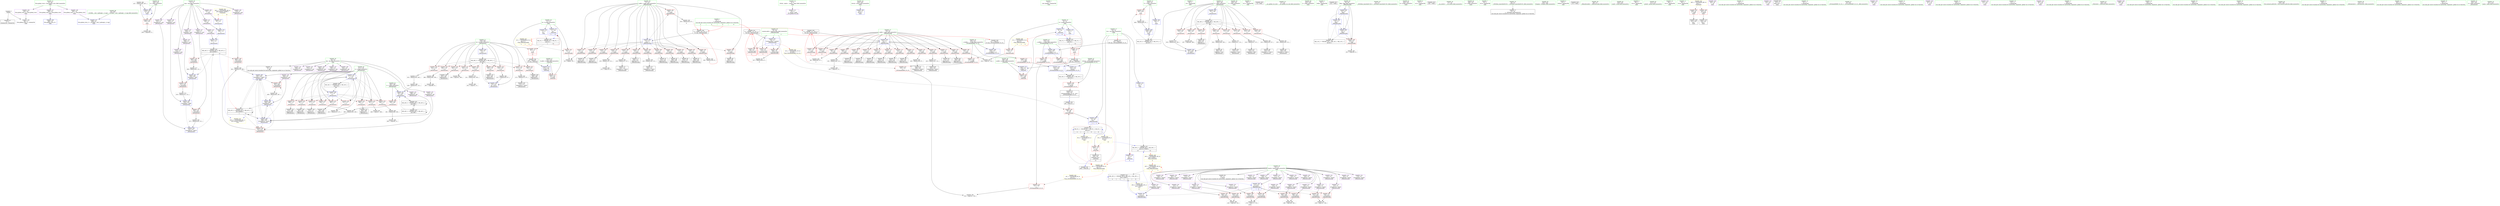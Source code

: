 digraph "SVFG" {
	label="SVFG";

	Node0x55bd199b8bf0 [shape=record,color=grey,label="{NodeID: 0\nNullPtr}"];
	Node0x55bd199b8bf0 -> Node0x55bd199c5130[style=solid];
	Node0x55bd199b8bf0 -> Node0x55bd199d1ec0[style=solid];
	Node0x55bd199d7a70 [shape=record,color=grey,label="{NodeID: 360\n457 = Binary(456, 407, )\n}"];
	Node0x55bd199d7a70 -> Node0x55bd199d3d00[style=solid];
	Node0x55bd199d2e60 [shape=record,color=blue,label="{NodeID: 277\n287\<--97\n\<--\n_Z8Generatev\n}"];
	Node0x55bd199d2e60 -> Node0x55bd199d2f30[style=dashed];
	Node0x55bd199c6b20 [shape=record,color=red,label="{NodeID: 194\n204\<--77\n\<--j.addr\n_Z9backtrackiii\n}"];
	Node0x55bd199c6b20 -> Node0x55bd199d7770[style=solid];
	Node0x55bd199c3c80 [shape=record,color=purple,label="{NodeID: 111\n53\<--4\n\<--_ZStL8__ioinit\n__cxx_global_var_init\n}"];
	Node0x55bd199c1e00 [shape=record,color=green,label="{NodeID: 28\n15\<--17\nboard\<--board_field_insensitive\nGlob }"];
	Node0x55bd199c1e00 -> Node0x55bd199c5300[style=solid];
	Node0x55bd199c1e00 -> Node0x55bd199c3d50[style=solid];
	Node0x55bd199c1e00 -> Node0x55bd199c3e20[style=solid];
	Node0x55bd199c1e00 -> Node0x55bd199c3ef0[style=solid];
	Node0x55bd199c1e00 -> Node0x55bd199c3fc0[style=solid];
	Node0x55bd199c1e00 -> Node0x55bd199c89e0[style=solid];
	Node0x55bd199c1e00 -> Node0x55bd199c8ab0[style=solid];
	Node0x55bd199c1e00 -> Node0x55bd199c8b80[style=solid];
	Node0x55bd199c1e00 -> Node0x55bd199c8c50[style=solid];
	Node0x55bd199c1e00 -> Node0x55bd199c8d20[style=solid];
	Node0x55bd199c1e00 -> Node0x55bd199c8df0[style=solid];
	Node0x55bd199c1e00 -> Node0x55bd199c8ec0[style=solid];
	Node0x55bd199c1e00 -> Node0x55bd199c8f90[style=solid];
	Node0x55bd199c1e00 -> Node0x55bd199c9060[style=solid];
	Node0x55bd199c1e00 -> Node0x55bd199c9130[style=solid];
	Node0x55bd199c1e00 -> Node0x55bd199c9200[style=solid];
	Node0x55bd199c1e00 -> Node0x55bd199c92d0[style=solid];
	Node0x55bd199c1e00 -> Node0x55bd199c93a0[style=solid];
	Node0x55bd199c1e00 -> Node0x55bd199c9470[style=solid];
	Node0x55bd199c1e00 -> Node0x55bd199c9540[style=solid];
	Node0x55bd199c1e00 -> Node0x55bd199c9610[style=solid];
	Node0x55bd199ccef0 [shape=record,color=grey,label="{NodeID: 388\n393 = cmp(391, 9, )\n}"];
	Node0x55bd199c81e0 [shape=record,color=red,label="{NodeID: 222\n377\<--277\n\<--n\n_Z8Generatev\n}"];
	Node0x55bd199c81e0 -> Node0x55bd199c36d0[style=solid];
	Node0x55bd199c9c90 [shape=record,color=purple,label="{NodeID: 139\n404\<--18\narrayidx50\<--dp\n_Z8Generatev\n}"];
	Node0x55bd199c9c90 -> Node0x55bd199d1780[style=solid];
	Node0x55bd199c9c90 -> Node0x55bd199d38f0[style=solid];
	Node0x55bd199c4780 [shape=record,color=green,label="{NodeID: 56\n424\<--425\nretval\<--retval_field_insensitive\nmain\n}"];
	Node0x55bd199c4780 -> Node0x55bd199d3b60[style=solid];
	Node0x55bd199d1780 [shape=record,color=red,label="{NodeID: 250\n405\<--404\n\<--arrayidx50\n_Z8Generatev\n}"];
	Node0x55bd199d1780 -> Node0x55bd199d7bf0[style=solid];
	Node0x55bd199cb3e0 [shape=record,color=red,label="{NodeID: 167\n95\<--75\n\<--i.addr\n_Z9backtrackiii\n}"];
	Node0x55bd199cb3e0 -> Node0x55bd199cc8f0[style=solid];
	Node0x55bd199c5fc0 [shape=record,color=black,label="{NodeID: 84\n173\<--172\nidxprom39\<--\n_Z9backtrackiii\n}"];
	Node0x55bd199b7990 [shape=record,color=green,label="{NodeID: 1\n7\<--1\n__dso_handle\<--dummyObj\nGlob }"];
	Node0x55bd199f43f0 [shape=record,color=yellow,style=double,label="{NodeID: 444\n6V_1 = ENCHI(MR_6V_0)\npts\{14 \}\nFun[_ZSt3maxIiERKT_S2_S2_]}"];
	Node0x55bd199f43f0 -> Node0x55bd199c7b60[style=dashed];
	Node0x55bd199d7bf0 [shape=record,color=grey,label="{NodeID: 361\n406 = Binary(405, 407, )\n}"];
	Node0x55bd199d7bf0 -> Node0x55bd199d38f0[style=solid];
	Node0x55bd199d2f30 [shape=record,color=blue,label="{NodeID: 278\n289\<--121\n\<--\n_Z8Generatev\n}"];
	Node0x55bd199d2f30 -> Node0x55bd199d3000[style=dashed];
	Node0x55bd199c6bf0 [shape=record,color=red,label="{NodeID: 195\n213\<--77\n\<--j.addr\n_Z9backtrackiii\n}"];
	Node0x55bd199c6bf0 -> Node0x55bd199c6570[style=solid];
	Node0x55bd199c3d50 [shape=record,color=purple,label="{NodeID: 112\n114\<--15\narrayidx\<--board\n_Z9backtrackiii\n}"];
	Node0x55bd199c1f00 [shape=record,color=green,label="{NodeID: 29\n18\<--20\ndp\<--dp_field_insensitive\nGlob }"];
	Node0x55bd199c1f00 -> Node0x55bd199c5400[style=solid];
	Node0x55bd199c1f00 -> Node0x55bd199c96e0[style=solid];
	Node0x55bd199c1f00 -> Node0x55bd199c97b0[style=solid];
	Node0x55bd199c1f00 -> Node0x55bd199c9880[style=solid];
	Node0x55bd199c1f00 -> Node0x55bd199c9950[style=solid];
	Node0x55bd199c1f00 -> Node0x55bd199c9a20[style=solid];
	Node0x55bd199c1f00 -> Node0x55bd199c9af0[style=solid];
	Node0x55bd199c1f00 -> Node0x55bd199c9bc0[style=solid];
	Node0x55bd199c1f00 -> Node0x55bd199c9c90[style=solid];
	Node0x55bd199cd070 [shape=record,color=grey,label="{NodeID: 389\n397 = cmp(396, 9, )\n}"];
	Node0x55bd199c82b0 [shape=record,color=red,label="{NodeID: 223\n382\<--277\n\<--n\n_Z8Generatev\n}"];
	Node0x55bd199c82b0 -> Node0x55bd199c37a0[style=solid];
	Node0x55bd199c9d60 [shape=record,color=purple,label="{NodeID: 140\n287\<--21\n\<--seq\n_Z8Generatev\n}"];
	Node0x55bd199c9d60 -> Node0x55bd199d2e60[style=solid];
	Node0x55bd199c4850 [shape=record,color=green,label="{NodeID: 57\n426\<--427\nT\<--T_field_insensitive\nmain\n}"];
	Node0x55bd199c4850 -> Node0x55bd199d1850[style=solid];
	Node0x55bd199c4850 -> Node0x55bd199d3c30[style=solid];
	Node0x55bd199c4850 -> Node0x55bd199d3dd0[style=solid];
	Node0x55bd199d1850 [shape=record,color=red,label="{NodeID: 251\n463\<--426\n\<--T\nmain\n}"];
	Node0x55bd199d1850 -> Node0x55bd199d72f0[style=solid];
	Node0x55bd199cb4b0 [shape=record,color=red,label="{NodeID: 168\n101\<--75\n\<--i.addr\n_Z9backtrackiii\n}"];
	Node0x55bd199cb4b0 -> Node0x55bd199ce3f0[style=solid];
	Node0x55bd199c6090 [shape=record,color=black,label="{NodeID: 85\n176\<--175\nidxprom41\<--\n_Z9backtrackiii\n}"];
	Node0x55bd199c0340 [shape=record,color=green,label="{NodeID: 2\n9\<--1\n\<--dummyObj\nCan only get source location for instruction, argument, global var or function.|{<s0>4|<s1>8|<s2>8|<s3>8}}"];
	Node0x55bd199c0340:s0 -> Node0x55bd19a11090[style=solid,color=red];
	Node0x55bd199c0340:s1 -> Node0x55bd19a10ce0[style=solid,color=red];
	Node0x55bd199c0340:s2 -> Node0x55bd19a11090[style=solid,color=red];
	Node0x55bd199c0340:s3 -> Node0x55bd19a11290[style=solid,color=red];
	Node0x55bd199f44d0 [shape=record,color=yellow,style=double,label="{NodeID: 445\n12V_1 = ENCHI(MR_12V_0)\npts\{80 \}\nFun[_ZSt3maxIiERKT_S2_S2_]}"];
	Node0x55bd199f44d0 -> Node0x55bd199c7c30[style=dashed];
	Node0x55bd199d7d70 [shape=record,color=grey,label="{NodeID: 362\n373 = Binary(372, 97, )\n}"];
	Node0x55bd199d7d70 -> Node0x55bd199c3600[style=solid];
	Node0x55bd199d3000 [shape=record,color=blue,label="{NodeID: 279\n291\<--121\n\<--\n_Z8Generatev\n}"];
	Node0x55bd199d3000 -> Node0x55bd199f2730[style=dashed];
	Node0x55bd199c6cc0 [shape=record,color=red,label="{NodeID: 196\n98\<--79\n\<--counter.addr\n_Z9backtrackiii\n|{<s0>4}}"];
	Node0x55bd199c6cc0:s0 -> Node0x55bd19a11290[style=solid,color=red];
	Node0x55bd199c3e20 [shape=record,color=purple,label="{NodeID: 113\n117\<--15\narrayidx6\<--board\n_Z9backtrackiii\n}"];
	Node0x55bd199c3e20 -> Node0x55bd199d23d0[style=solid];
	Node0x55bd199c2000 [shape=record,color=green,label="{NodeID: 30\n21\<--25\nseq\<--seq_field_insensitive\nGlob }"];
	Node0x55bd199c2000 -> Node0x55bd199c9d60[style=solid];
	Node0x55bd199c2000 -> Node0x55bd199c9e30[style=solid];
	Node0x55bd199c2000 -> Node0x55bd199c9f00[style=solid];
	Node0x55bd199c2000 -> Node0x55bd199c9fd0[style=solid];
	Node0x55bd199c2000 -> Node0x55bd199ca0a0[style=solid];
	Node0x55bd199c2000 -> Node0x55bd199ca170[style=solid];
	Node0x55bd199c2000 -> Node0x55bd199ca240[style=solid];
	Node0x55bd199c2000 -> Node0x55bd199ca310[style=solid];
	Node0x55bd199c2000 -> Node0x55bd199ca3e0[style=solid];
	Node0x55bd199c2000 -> Node0x55bd199ca4b0[style=solid];
	Node0x55bd199cd1f0 [shape=record,color=grey,label="{NodeID: 390\n196 = cmp(188, 195, )\n}"];
	Node0x55bd199c8380 [shape=record,color=red,label="{NodeID: 224\n390\<--277\n\<--n\n_Z8Generatev\n}"];
	Node0x55bd199c8380 -> Node0x55bd199d81f0[style=solid];
	Node0x55bd199c9e30 [shape=record,color=purple,label="{NodeID: 141\n289\<--21\n\<--seq\n_Z8Generatev\n}"];
	Node0x55bd199c9e30 -> Node0x55bd199d2f30[style=solid];
	Node0x55bd199c4920 [shape=record,color=green,label="{NodeID: 58\n428\<--429\nt\<--t_field_insensitive\nmain\n}"];
	Node0x55bd199c4920 -> Node0x55bd199d1920[style=solid];
	Node0x55bd199c4920 -> Node0x55bd199d3d00[style=solid];
	Node0x55bd199d1920 [shape=record,color=red,label="{NodeID: 252\n456\<--428\n\<--t\nmain\n}"];
	Node0x55bd199d1920 -> Node0x55bd199d7a70[style=solid];
	Node0x55bd199d1920 -> Node0x55bd199cd670[style=solid];
	Node0x55bd199cb580 [shape=record,color=red,label="{NodeID: 169\n107\<--75\n\<--i.addr\n_Z9backtrackiii\n|{<s0>5}}"];
	Node0x55bd199cb580:s0 -> Node0x55bd19a10ce0[style=solid,color=red];
	Node0x55bd199c6160 [shape=record,color=black,label="{NodeID: 86\n183\<--182\nidxprom46\<--sub45\n_Z9backtrackiii\n}"];
	Node0x55bd199c03d0 [shape=record,color=green,label="{NodeID: 3\n26\<--1\n.str\<--dummyObj\nGlob }"];
	Node0x55bd19a10020 [shape=record,color=black,label="{NodeID: 529\n86 = PHI(219, )\n}"];
	Node0x55bd19a10020 -> Node0x55bd199c7000[style=solid];
	Node0x55bd199f45b0 [shape=record,color=yellow,style=double,label="{NodeID: 446\n2V_1 = ENCHI(MR_2V_0)\npts\{10 \}\nFun[_Z9backtrackiii]|{|<s1>4|<s2>5|<s3>6}}"];
	Node0x55bd199f45b0 -> Node0x55bd199cae30[style=dashed];
	Node0x55bd199f45b0:s1 -> Node0x55bd199f45b0[style=dashed,color=red];
	Node0x55bd199f45b0:s2 -> Node0x55bd199f45b0[style=dashed,color=red];
	Node0x55bd199f45b0:s3 -> Node0x55bd199f45b0[style=dashed,color=red];
	Node0x55bd199d7ef0 [shape=record,color=grey,label="{NodeID: 363\n128 = Binary(127, 97, )\n}"];
	Node0x55bd199d7ef0 -> Node0x55bd199c5870[style=solid];
	Node0x55bd199d30d0 [shape=record,color=blue,label="{NodeID: 280\n281\<--294\ni\<--\n_Z8Generatev\n}"];
	Node0x55bd199d30d0 -> Node0x55bd199f2230[style=dashed];
	Node0x55bd199c6d90 [shape=record,color=red,label="{NodeID: 197\n110\<--79\n\<--counter.addr\n_Z9backtrackiii\n|{<s0>5}}"];
	Node0x55bd199c6d90:s0 -> Node0x55bd19a11290[style=solid,color=red];
	Node0x55bd199c3ef0 [shape=record,color=purple,label="{NodeID: 114\n126\<--15\narrayidx9\<--board\n_Z9backtrackiii\n}"];
	Node0x55bd199c2100 [shape=record,color=green,label="{NodeID: 31\n42\<--46\nllvm.global_ctors\<--llvm.global_ctors_field_insensitive\nGlob }"];
	Node0x55bd199c2100 -> Node0x55bd199cab30[style=solid];
	Node0x55bd199c2100 -> Node0x55bd199cac30[style=solid];
	Node0x55bd199c2100 -> Node0x55bd199cad30[style=solid];
	Node0x55bd199cd370 [shape=record,color=grey,label="{NodeID: 391\n139 = cmp(131, 138, )\n}"];
	Node0x55bd199c8450 [shape=record,color=red,label="{NodeID: 225\n399\<--277\n\<--n\n_Z8Generatev\n}"];
	Node0x55bd199c8450 -> Node0x55bd199c3940[style=solid];
	Node0x55bd199c9f00 [shape=record,color=purple,label="{NodeID: 142\n291\<--21\n\<--seq\n_Z8Generatev\n}"];
	Node0x55bd199c9f00 -> Node0x55bd199d3000[style=solid];
	Node0x55bd199c49f0 [shape=record,color=green,label="{NodeID: 59\n430\<--431\ni\<--i_field_insensitive\nmain\n}"];
	Node0x55bd199efa00 [shape=record,color=black,label="{NodeID: 419\nMR_52V_3 = PHI(MR_52V_4, MR_52V_2, )\npts\{427 \}\n}"];
	Node0x55bd199efa00 -> Node0x55bd199d1850[style=dashed];
	Node0x55bd199efa00 -> Node0x55bd199d3dd0[style=dashed];
	Node0x55bd199d19f0 [shape=record,color=blue,label="{NodeID: 253\n8\<--9\nn\<--\nGlob }"];
	Node0x55bd199d19f0 -> Node0x55bd199f0400[style=dashed];
	Node0x55bd199cb650 [shape=record,color=red,label="{NodeID: 170\n112\<--75\n\<--i.addr\n_Z9backtrackiii\n}"];
	Node0x55bd199cb650 -> Node0x55bd199c5600[style=solid];
	Node0x55bd199c6230 [shape=record,color=black,label="{NodeID: 87\n186\<--185\nidxprom48\<--\n_Z9backtrackiii\n}"];
	Node0x55bd199c0460 [shape=record,color=green,label="{NodeID: 4\n28\<--1\n.str.1\<--dummyObj\nGlob }"];
	Node0x55bd19a10210 [shape=record,color=black,label="{NodeID: 530\n54 = PHI()\n}"];
	Node0x55bd199f46c0 [shape=record,color=yellow,style=double,label="{NodeID: 447\n4V_1 = ENCHI(MR_4V_0)\npts\{12 \}\nFun[_Z9backtrackiii]|{|<s1>4|<s2>5|<s3>6}}"];
	Node0x55bd199f46c0 -> Node0x55bd199cafd0[style=dashed];
	Node0x55bd199f46c0:s1 -> Node0x55bd199f46c0[style=dashed,color=red];
	Node0x55bd199f46c0:s2 -> Node0x55bd199f46c0[style=dashed,color=red];
	Node0x55bd199f46c0:s3 -> Node0x55bd199f46c0[style=dashed,color=red];
	Node0x55bd199d8070 [shape=record,color=grey,label="{NodeID: 364\n381 = Binary(376, 380, )\n}"];
	Node0x55bd199d8070 -> Node0x55bd199d3820[style=solid];
	Node0x55bd199d31a0 [shape=record,color=blue,label="{NodeID: 281\n309\<--306\narrayidx2\<--add\n_Z8Generatev\n}"];
	Node0x55bd199d31a0 -> Node0x55bd199d1440[style=dashed];
	Node0x55bd199d31a0 -> Node0x55bd199d3270[style=dashed];
	Node0x55bd199c6e60 [shape=record,color=red,label="{NodeID: 198\n206\<--79\n\<--counter.addr\n_Z9backtrackiii\n}"];
	Node0x55bd199c6e60 -> Node0x55bd199d75f0[style=solid];
	Node0x55bd199c3fc0 [shape=record,color=purple,label="{NodeID: 115\n130\<--15\narrayidx12\<--board\n_Z9backtrackiii\n}"];
	Node0x55bd199c3fc0 -> Node0x55bd199c70d0[style=solid];
	Node0x55bd199c2200 [shape=record,color=green,label="{NodeID: 32\n47\<--48\n__cxx_global_var_init\<--__cxx_global_var_init_field_insensitive\n}"];
	Node0x55bd199cd4f0 [shape=record,color=grey,label="{NodeID: 392\n234 = cmp(231, 233, )\n}"];
	Node0x55bd199c8520 [shape=record,color=red,label="{NodeID: 226\n411\<--277\n\<--n\n_Z8Generatev\n}"];
	Node0x55bd199c8520 -> Node0x55bd199d8670[style=solid];
	Node0x55bd199c9fd0 [shape=record,color=purple,label="{NodeID: 143\n304\<--21\narrayidx\<--seq\n_Z8Generatev\n}"];
	Node0x55bd199c9fd0 -> Node0x55bd199d1370[style=solid];
	Node0x55bd199c4ac0 [shape=record,color=green,label="{NodeID: 60\n432\<--433\nj\<--j_field_insensitive\nmain\n}"];
	Node0x55bd199eff00 [shape=record,color=black,label="{NodeID: 420\nMR_4V_2 = PHI(MR_4V_3, MR_4V_1, )\npts\{12 \}\n|{|<s1>15}}"];
	Node0x55bd199eff00 -> Node0x55bd199cb0a0[style=dashed];
	Node0x55bd199eff00:s1 -> Node0x55bd199d2cc0[style=dashed,color=red];
	Node0x55bd199d1ac0 [shape=record,color=blue,label="{NodeID: 254\n11\<--9\nm\<--\nGlob }"];
	Node0x55bd199d1ac0 -> Node0x55bd199eff00[style=dashed];
	Node0x55bd199cb720 [shape=record,color=red,label="{NodeID: 171\n124\<--75\n\<--i.addr\n_Z9backtrackiii\n}"];
	Node0x55bd199cb720 -> Node0x55bd199c57a0[style=solid];
	Node0x55bd199c6300 [shape=record,color=black,label="{NodeID: 88\n190\<--189\nidxprom50\<--\n_Z9backtrackiii\n}"];
	Node0x55bd199c04f0 [shape=record,color=green,label="{NodeID: 5\n30\<--1\nstdin\<--dummyObj\nGlob }"];
	Node0x55bd19a102e0 [shape=record,color=black,label="{NodeID: 531\n452 = PHI()\n}"];
	Node0x55bd199f47a0 [shape=record,color=yellow,style=double,label="{NodeID: 448\n6V_1 = ENCHI(MR_6V_0)\npts\{14 \}\nFun[_Z9backtrackiii]|{|<s2>3}}"];
	Node0x55bd199f47a0 -> Node0x55bd199c7000[style=dashed];
	Node0x55bd199f47a0 -> Node0x55bd199d2230[style=dashed];
	Node0x55bd199f47a0:s2 -> Node0x55bd199f43f0[style=dashed,color=red];
	Node0x55bd199d81f0 [shape=record,color=grey,label="{NodeID: 365\n391 = Binary(390, 392, )\n}"];
	Node0x55bd199d81f0 -> Node0x55bd199ccef0[style=solid];
	Node0x55bd199d3270 [shape=record,color=blue,label="{NodeID: 282\n320\<--316\narrayidx9\<--add6\n_Z8Generatev\n}"];
	Node0x55bd199d3270 -> Node0x55bd199d1510[style=dashed];
	Node0x55bd199d3270 -> Node0x55bd199d3340[style=dashed];
	Node0x55bd199c6f30 [shape=record,color=red,label="{NodeID: 199\n200\<--81\n\<--flag\n_Z9backtrackiii\n}"];
	Node0x55bd199c6f30 -> Node0x55bd199ccd70[style=solid];
	Node0x55bd199c89e0 [shape=record,color=purple,label="{NodeID: 116\n134\<--15\narrayidx14\<--board\n_Z9backtrackiii\n}"];
	Node0x55bd199c2300 [shape=record,color=green,label="{NodeID: 33\n51\<--52\n_ZNSt8ios_base4InitC1Ev\<--_ZNSt8ios_base4InitC1Ev_field_insensitive\n}"];
	Node0x55bd199cd670 [shape=record,color=grey,label="{NodeID: 393\n459 = cmp(456, 9, )\n}"];
	Node0x55bd199c85f0 [shape=record,color=red,label="{NodeID: 227\n342\<--279\n\<--m\n_Z8Generatev\n}"];
	Node0x55bd199c85f0 -> Node0x55bd199cdaf0[style=solid];
	Node0x55bd199ca0a0 [shape=record,color=purple,label="{NodeID: 144\n309\<--21\narrayidx2\<--seq\n_Z8Generatev\n}"];
	Node0x55bd199ca0a0 -> Node0x55bd199d31a0[style=solid];
	Node0x55bd199c4b90 [shape=record,color=green,label="{NodeID: 61\n434\<--435\nk\<--k_field_insensitive\nmain\n}"];
	Node0x55bd199f0400 [shape=record,color=black,label="{NodeID: 421\nMR_2V_2 = PHI(MR_2V_3, MR_2V_1, )\npts\{10 \}\n|{|<s1>15}}"];
	Node0x55bd199f0400 -> Node0x55bd199caf00[style=dashed];
	Node0x55bd199f0400:s1 -> Node0x55bd199d2bf0[style=dashed,color=red];
	Node0x55bd199d1bc0 [shape=record,color=blue,label="{NodeID: 255\n13\<--9\nres\<--\nGlob }"];
	Node0x55bd199d1bc0 -> Node0x55bd199f0e00[style=dashed];
	Node0x55bd199cb7f0 [shape=record,color=red,label="{NodeID: 172\n132\<--75\n\<--i.addr\n_Z9backtrackiii\n}"];
	Node0x55bd199cb7f0 -> Node0x55bd199c5940[style=solid];
	Node0x55bd199c63d0 [shape=record,color=black,label="{NodeID: 89\n193\<--192\nidxprom52\<--\n_Z9backtrackiii\n}"];
	Node0x55bd199c0d30 [shape=record,color=green,label="{NodeID: 6\n31\<--1\n.str.2\<--dummyObj\nGlob }"];
	Node0x55bd19a103b0 [shape=record,color=black,label="{NodeID: 532\n462 = PHI()\n}"];
	Node0x55bd199d8370 [shape=record,color=grey,label="{NodeID: 366\n356 = Binary(355, 121, )\n}"];
	Node0x55bd199d8370 -> Node0x55bd199d3680[style=solid];
	Node0x55bd199d3340 [shape=record,color=blue,label="{NodeID: 283\n331\<--327\narrayidx16\<--add13\n_Z8Generatev\n}"];
	Node0x55bd199d3340 -> Node0x55bd199f2730[style=dashed];
	Node0x55bd199c7000 [shape=record,color=red,label="{NodeID: 200\n89\<--86\n\<--call\n_Z9backtrackiii\n}"];
	Node0x55bd199c7000 -> Node0x55bd199d2230[style=solid];
	Node0x55bd199c8ab0 [shape=record,color=purple,label="{NodeID: 117\n137\<--15\narrayidx16\<--board\n_Z9backtrackiii\n}"];
	Node0x55bd199c8ab0 -> Node0x55bd199c71a0[style=solid];
	Node0x55bd199c2400 [shape=record,color=green,label="{NodeID: 34\n57\<--58\n__cxa_atexit\<--__cxa_atexit_field_insensitive\n}"];
	Node0x55bd199cd7f0 [shape=record,color=grey,label="{NodeID: 394\n297 = cmp(296, 298, )\n}"];
	Node0x55bd199c86c0 [shape=record,color=red,label="{NodeID: 228\n350\<--279\n\<--m\n_Z8Generatev\n}"];
	Node0x55bd199c86c0 -> Node0x55bd199d8970[style=solid];
	Node0x55bd199ca170 [shape=record,color=purple,label="{NodeID: 145\n314\<--21\narrayidx5\<--seq\n_Z8Generatev\n}"];
	Node0x55bd199ca170 -> Node0x55bd199d1440[style=solid];
	Node0x55bd199c4c60 [shape=record,color=green,label="{NodeID: 62\n436\<--437\nx\<--x_field_insensitive\nmain\n}"];
	Node0x55bd199d1cc0 [shape=record,color=blue,label="{NodeID: 256\n489\<--43\nllvm.global_ctors_0\<--\nGlob }"];
	Node0x55bd199cb8c0 [shape=record,color=red,label="{NodeID: 173\n141\<--75\n\<--i.addr\n_Z9backtrackiii\n}"];
	Node0x55bd199cb8c0 -> Node0x55bd199c5ae0[style=solid];
	Node0x55bd199c64a0 [shape=record,color=black,label="{NodeID: 90\n211\<--210\nidxprom61\<--\n_Z9backtrackiii\n}"];
	Node0x55bd199c0dc0 [shape=record,color=green,label="{NodeID: 7\n33\<--1\n.str.3\<--dummyObj\nGlob }"];
	Node0x55bd19a105b0 [shape=record,color=black,label="{NodeID: 533\n468 = PHI(246, )\n}"];
	Node0x55bd199d84f0 [shape=record,color=grey,label="{NodeID: 367\n360 = Binary(358, 359, )\n}"];
	Node0x55bd199d84f0 -> Node0x55bd199d3750[style=solid];
	Node0x55bd199d3410 [shape=record,color=blue,label="{NodeID: 284\n281\<--335\ni\<--add17\n_Z8Generatev\n}"];
	Node0x55bd199d3410 -> Node0x55bd199f2230[style=dashed];
	Node0x55bd199c70d0 [shape=record,color=red,label="{NodeID: 201\n131\<--130\n\<--arrayidx12\n_Z9backtrackiii\n}"];
	Node0x55bd199c70d0 -> Node0x55bd199cd370[style=solid];
	Node0x55bd199c8b80 [shape=record,color=purple,label="{NodeID: 118\n143\<--15\narrayidx20\<--board\n_Z9backtrackiii\n}"];
	Node0x55bd199c2500 [shape=record,color=green,label="{NodeID: 35\n56\<--62\n_ZNSt8ios_base4InitD1Ev\<--_ZNSt8ios_base4InitD1Ev_field_insensitive\n}"];
	Node0x55bd199c2500 -> Node0x55bd199c5500[style=solid];
	Node0x55bd199cd970 [shape=record,color=grey,label="{NodeID: 395\n179 = cmp(171, 178, )\n}"];
	Node0x55bd199c8790 [shape=record,color=red,label="{NodeID: 229\n354\<--279\n\<--m\n_Z8Generatev\n}"];
	Node0x55bd199c8790 -> Node0x55bd199d8c70[style=solid];
	Node0x55bd199ca240 [shape=record,color=purple,label="{NodeID: 146\n320\<--21\narrayidx9\<--seq\n_Z8Generatev\n}"];
	Node0x55bd199ca240 -> Node0x55bd199d3270[style=solid];
	Node0x55bd199c4d30 [shape=record,color=green,label="{NodeID: 63\n443\<--444\nfreopen\<--freopen_field_insensitive\n}"];
	Node0x55bd199f0e00 [shape=record,color=black,label="{NodeID: 423\nMR_56V_2 = PHI(MR_56V_3, MR_56V_1, )\npts\{14 170000 \}\n|{<s0>15|<s1>15}}"];
	Node0x55bd199f0e00:s0 -> Node0x55bd199d2d90[style=dashed,color=red];
	Node0x55bd199f0e00:s1 -> Node0x55bd199f4040[style=dashed,color=red];
	Node0x55bd199d1dc0 [shape=record,color=blue,label="{NodeID: 257\n490\<--44\nllvm.global_ctors_1\<--_GLOBAL__sub_I_sgtlaugh_1_0.cpp\nGlob }"];
	Node0x55bd199cb990 [shape=record,color=red,label="{NodeID: 174\n149\<--75\n\<--i.addr\n_Z9backtrackiii\n}"];
	Node0x55bd199cb990 -> Node0x55bd199c5c80[style=solid];
	Node0x55bd199c6570 [shape=record,color=black,label="{NodeID: 91\n214\<--213\nidxprom63\<--\n_Z9backtrackiii\n}"];
	Node0x55bd199c0e50 [shape=record,color=green,label="{NodeID: 8\n35\<--1\nstdout\<--dummyObj\nGlob }"];
	Node0x55bd19a106e0 [shape=record,color=black,label="{NodeID: 534\n470 = PHI()\n}"];
	Node0x55bd199d8670 [shape=record,color=grey,label="{NodeID: 368\n412 = Binary(411, 97, )\n}"];
	Node0x55bd199d8670 -> Node0x55bd199d39c0[style=solid];
	Node0x55bd199d34e0 [shape=record,color=blue,label="{NodeID: 285\n279\<--97\nm\<--\n_Z8Generatev\n}"];
	Node0x55bd199d34e0 -> Node0x55bd199ec400[style=dashed];
	Node0x55bd199c71a0 [shape=record,color=red,label="{NodeID: 202\n138\<--137\n\<--arrayidx16\n_Z9backtrackiii\n}"];
	Node0x55bd199c71a0 -> Node0x55bd199cd370[style=solid];
	Node0x55bd199c8c50 [shape=record,color=purple,label="{NodeID: 119\n147\<--15\narrayidx23\<--board\n_Z9backtrackiii\n}"];
	Node0x55bd199c8c50 -> Node0x55bd199c7270[style=solid];
	Node0x55bd199c2600 [shape=record,color=green,label="{NodeID: 36\n69\<--70\n_Z9backtrackiii\<--_Z9backtrackiii_field_insensitive\n}"];
	Node0x55bd199cdaf0 [shape=record,color=grey,label="{NodeID: 396\n343 = cmp(342, 298, )\n}"];
	Node0x55bd199c8860 [shape=record,color=red,label="{NodeID: 230\n364\<--279\n\<--m\n_Z8Generatev\n}"];
	Node0x55bd199c8860 -> Node0x55bd199c3460[style=solid];
	Node0x55bd199ca310 [shape=record,color=purple,label="{NodeID: 147\n325\<--21\narrayidx12\<--seq\n_Z8Generatev\n}"];
	Node0x55bd199ca310 -> Node0x55bd199d1510[style=solid];
	Node0x55bd199c4e30 [shape=record,color=green,label="{NodeID: 64\n453\<--454\nscanf\<--scanf_field_insensitive\n}"];
	Node0x55bd199d1ec0 [shape=record,color=blue, style = dotted,label="{NodeID: 258\n491\<--3\nllvm.global_ctors_2\<--dummyVal\nGlob }"];
	Node0x55bd199cba60 [shape=record,color=red,label="{NodeID: 175\n160\<--75\n\<--i.addr\n_Z9backtrackiii\n}"];
	Node0x55bd199cba60 -> Node0x55bd199d9270[style=solid];
	Node0x55bd199c6640 [shape=record,color=black,label="{NodeID: 92\n219\<--242\n_ZSt3maxIiERKT_S2_S2__ret\<--\n_ZSt3maxIiERKT_S2_S2_\n|{<s0>3}}"];
	Node0x55bd199c6640:s0 -> Node0x55bd19a10020[style=solid,color=blue];
	Node0x55bd199c0ee0 [shape=record,color=green,label="{NodeID: 9\n36\<--1\n.str.4\<--dummyObj\nGlob }"];
	Node0x55bd19a107b0 [shape=record,color=black,label="{NodeID: 535\n247 = PHI(466, )\n0th arg _Z5bruteii }"];
	Node0x55bd19a107b0 -> Node0x55bd199d2a50[style=solid];
	Node0x55bd199d87f0 [shape=record,color=grey,label="{NodeID: 369\n417 = Binary(416, 97, )\n}"];
	Node0x55bd199d87f0 -> Node0x55bd199d3a90[style=solid];
	Node0x55bd199d35b0 [shape=record,color=blue,label="{NodeID: 286\n277\<--97\nn\<--\n_Z8Generatev\n}"];
	Node0x55bd199d35b0 -> Node0x55bd199c7ea0[style=dashed];
	Node0x55bd199d35b0 -> Node0x55bd199c7f70[style=dashed];
	Node0x55bd199d35b0 -> Node0x55bd199c8040[style=dashed];
	Node0x55bd199d35b0 -> Node0x55bd199c8110[style=dashed];
	Node0x55bd199d35b0 -> Node0x55bd199c81e0[style=dashed];
	Node0x55bd199d35b0 -> Node0x55bd199c82b0[style=dashed];
	Node0x55bd199d35b0 -> Node0x55bd199c8380[style=dashed];
	Node0x55bd199d35b0 -> Node0x55bd199c8450[style=dashed];
	Node0x55bd199d35b0 -> Node0x55bd199c8520[style=dashed];
	Node0x55bd199d35b0 -> Node0x55bd199d39c0[style=dashed];
	Node0x55bd199d35b0 -> Node0x55bd199ebf00[style=dashed];
	Node0x55bd199c7270 [shape=record,color=red,label="{NodeID: 203\n148\<--147\n\<--arrayidx23\n_Z9backtrackiii\n}"];
	Node0x55bd199c7270 -> Node0x55bd199cdf70[style=solid];
	Node0x55bd199c8d20 [shape=record,color=purple,label="{NodeID: 120\n151\<--15\narrayidx25\<--board\n_Z9backtrackiii\n}"];
	Node0x55bd199c2700 [shape=record,color=green,label="{NodeID: 37\n75\<--76\ni.addr\<--i.addr_field_insensitive\n_Z9backtrackiii\n}"];
	Node0x55bd199c2700 -> Node0x55bd199cb3e0[style=solid];
	Node0x55bd199c2700 -> Node0x55bd199cb4b0[style=solid];
	Node0x55bd199c2700 -> Node0x55bd199cb580[style=solid];
	Node0x55bd199c2700 -> Node0x55bd199cb650[style=solid];
	Node0x55bd199c2700 -> Node0x55bd199cb720[style=solid];
	Node0x55bd199c2700 -> Node0x55bd199cb7f0[style=solid];
	Node0x55bd199c2700 -> Node0x55bd199cb8c0[style=solid];
	Node0x55bd199c2700 -> Node0x55bd199cb990[style=solid];
	Node0x55bd199c2700 -> Node0x55bd199cba60[style=solid];
	Node0x55bd199c2700 -> Node0x55bd199cbb30[style=solid];
	Node0x55bd199c2700 -> Node0x55bd199cbc00[style=solid];
	Node0x55bd199c2700 -> Node0x55bd199cbcd0[style=solid];
	Node0x55bd199c2700 -> Node0x55bd199cbda0[style=solid];
	Node0x55bd199c2700 -> Node0x55bd199cbe70[style=solid];
	Node0x55bd199c2700 -> Node0x55bd199cbf40[style=solid];
	Node0x55bd199c2700 -> Node0x55bd199d1fc0[style=solid];
	Node0x55bd199cdc70 [shape=record,color=grey,label="{NodeID: 397\n348 = cmp(347, 298, )\n}"];
	Node0x55bd199d0850 [shape=record,color=red,label="{NodeID: 231\n372\<--279\n\<--m\n_Z8Generatev\n}"];
	Node0x55bd199d0850 -> Node0x55bd199d7d70[style=solid];
	Node0x55bd199ca3e0 [shape=record,color=purple,label="{NodeID: 148\n331\<--21\narrayidx16\<--seq\n_Z8Generatev\n}"];
	Node0x55bd199ca3e0 -> Node0x55bd199d3340[style=solid];
	Node0x55bd199c4f30 [shape=record,color=green,label="{NodeID: 65\n471\<--472\nprintf\<--printf_field_insensitive\n}"];
	Node0x55bd199f1830 [shape=record,color=black,label="{NodeID: 425\nMR_40V_5 = PHI(MR_40V_3, MR_40V_4, )\npts\{286 \}\n}"];
	Node0x55bd199f1830 -> Node0x55bd199d3680[style=dashed];
	Node0x55bd199f1830 -> Node0x55bd199ec900[style=dashed];
	Node0x55bd199f1830 -> Node0x55bd199f1830[style=dashed];
	Node0x55bd199d1fc0 [shape=record,color=blue,label="{NodeID: 259\n75\<--72\ni.addr\<--i\n_Z9backtrackiii\n}"];
	Node0x55bd199d1fc0 -> Node0x55bd199cb3e0[style=dashed];
	Node0x55bd199d1fc0 -> Node0x55bd199cb4b0[style=dashed];
	Node0x55bd199d1fc0 -> Node0x55bd199cb580[style=dashed];
	Node0x55bd199d1fc0 -> Node0x55bd199cb650[style=dashed];
	Node0x55bd199d1fc0 -> Node0x55bd199cb720[style=dashed];
	Node0x55bd199d1fc0 -> Node0x55bd199cb7f0[style=dashed];
	Node0x55bd199d1fc0 -> Node0x55bd199cb8c0[style=dashed];
	Node0x55bd199d1fc0 -> Node0x55bd199cb990[style=dashed];
	Node0x55bd199d1fc0 -> Node0x55bd199cba60[style=dashed];
	Node0x55bd199d1fc0 -> Node0x55bd199cbb30[style=dashed];
	Node0x55bd199d1fc0 -> Node0x55bd199cbc00[style=dashed];
	Node0x55bd199d1fc0 -> Node0x55bd199cbcd0[style=dashed];
	Node0x55bd199d1fc0 -> Node0x55bd199cbda0[style=dashed];
	Node0x55bd199d1fc0 -> Node0x55bd199cbe70[style=dashed];
	Node0x55bd199d1fc0 -> Node0x55bd199cbf40[style=dashed];
	Node0x55bd199cbb30 [shape=record,color=red,label="{NodeID: 176\n164\<--75\n\<--i.addr\n_Z9backtrackiii\n}"];
	Node0x55bd199cbb30 -> Node0x55bd199d9870[style=solid];
	Node0x55bd199c6710 [shape=record,color=black,label="{NodeID: 93\n246\<--267\n_Z5bruteii_ret\<--\n_Z5bruteii\n|{<s0>15}}"];
	Node0x55bd199c6710:s0 -> Node0x55bd19a105b0[style=solid,color=blue];
	Node0x55bd199c0f70 [shape=record,color=green,label="{NodeID: 10\n38\<--1\n.str.5\<--dummyObj\nGlob }"];
	Node0x55bd19a10920 [shape=record,color=black,label="{NodeID: 536\n248 = PHI(467, )\n1st arg _Z5bruteii }"];
	Node0x55bd19a10920 -> Node0x55bd199d2b20[style=solid];
	Node0x55bd199f4c00 [shape=record,color=yellow,style=double,label="{NodeID: 453\n16V_1 = ENCHI(MR_16V_0)\npts\{170000 \}\nFun[_Z9backtrackiii]|{|<s1>4|<s2>5}}"];
	Node0x55bd199f4c00 -> Node0x55bd199ee510[style=dashed];
	Node0x55bd199f4c00:s1 -> Node0x55bd199f4c00[style=dashed,color=red];
	Node0x55bd199f4c00:s2 -> Node0x55bd199f4c00[style=dashed,color=red];
	Node0x55bd199d8970 [shape=record,color=grey,label="{NodeID: 370\n351 = Binary(350, 302, )\n}"];
	Node0x55bd199d8970 -> Node0x55bd199cddf0[style=solid];
	Node0x55bd199d3680 [shape=record,color=blue,label="{NodeID: 287\n285\<--356\ns\<--mul\n_Z8Generatev\n}"];
	Node0x55bd199d3680 -> Node0x55bd199d12a0[style=dashed];
	Node0x55bd199d3680 -> Node0x55bd199f1830[style=dashed];
	Node0x55bd199c7340 [shape=record,color=red,label="{NodeID: 204\n155\<--154\n\<--arrayidx27\n_Z9backtrackiii\n}"];
	Node0x55bd199c7340 -> Node0x55bd199cdf70[style=solid];
	Node0x55bd199c8df0 [shape=record,color=purple,label="{NodeID: 121\n154\<--15\narrayidx27\<--board\n_Z9backtrackiii\n}"];
	Node0x55bd199c8df0 -> Node0x55bd199c7340[style=solid];
	Node0x55bd199c27d0 [shape=record,color=green,label="{NodeID: 38\n77\<--78\nj.addr\<--j.addr_field_insensitive\n_Z9backtrackiii\n}"];
	Node0x55bd199c27d0 -> Node0x55bd199cc010[style=solid];
	Node0x55bd199c27d0 -> Node0x55bd199cc0e0[style=solid];
	Node0x55bd199c27d0 -> Node0x55bd199cc1b0[style=solid];
	Node0x55bd199c27d0 -> Node0x55bd199cc280[style=solid];
	Node0x55bd199c27d0 -> Node0x55bd199cc350[style=solid];
	Node0x55bd199c27d0 -> Node0x55bd199cc420[style=solid];
	Node0x55bd199c27d0 -> Node0x55bd199cc4f0[style=solid];
	Node0x55bd199c27d0 -> Node0x55bd199cc5c0[style=solid];
	Node0x55bd199c27d0 -> Node0x55bd199cc690[style=solid];
	Node0x55bd199c27d0 -> Node0x55bd199cc760[style=solid];
	Node0x55bd199c27d0 -> Node0x55bd199c6980[style=solid];
	Node0x55bd199c27d0 -> Node0x55bd199c6a50[style=solid];
	Node0x55bd199c27d0 -> Node0x55bd199c6b20[style=solid];
	Node0x55bd199c27d0 -> Node0x55bd199c6bf0[style=solid];
	Node0x55bd199c27d0 -> Node0x55bd199d2090[style=solid];
	Node0x55bd199cddf0 [shape=record,color=grey,label="{NodeID: 398\n352 = cmp(351, 9, )\n}"];
	Node0x55bd199d08e0 [shape=record,color=red,label="{NodeID: 232\n385\<--279\n\<--m\n_Z8Generatev\n}"];
	Node0x55bd199d08e0 -> Node0x55bd199c3870[style=solid];
	Node0x55bd199ca4b0 [shape=record,color=purple,label="{NodeID: 149\n379\<--21\narrayidx36\<--seq\n_Z8Generatev\n}"];
	Node0x55bd199ca4b0 -> Node0x55bd199d16b0[style=solid];
	Node0x55bd199c5030 [shape=record,color=green,label="{NodeID: 66\n44\<--485\n_GLOBAL__sub_I_sgtlaugh_1_0.cpp\<--_GLOBAL__sub_I_sgtlaugh_1_0.cpp_field_insensitive\n}"];
	Node0x55bd199c5030 -> Node0x55bd199d1dc0[style=solid];
	Node0x55bd199d2090 [shape=record,color=blue,label="{NodeID: 260\n77\<--73\nj.addr\<--j\n_Z9backtrackiii\n}"];
	Node0x55bd199d2090 -> Node0x55bd199cc010[style=dashed];
	Node0x55bd199d2090 -> Node0x55bd199cc0e0[style=dashed];
	Node0x55bd199d2090 -> Node0x55bd199cc1b0[style=dashed];
	Node0x55bd199d2090 -> Node0x55bd199cc280[style=dashed];
	Node0x55bd199d2090 -> Node0x55bd199cc350[style=dashed];
	Node0x55bd199d2090 -> Node0x55bd199cc420[style=dashed];
	Node0x55bd199d2090 -> Node0x55bd199cc4f0[style=dashed];
	Node0x55bd199d2090 -> Node0x55bd199cc5c0[style=dashed];
	Node0x55bd199d2090 -> Node0x55bd199cc690[style=dashed];
	Node0x55bd199d2090 -> Node0x55bd199cc760[style=dashed];
	Node0x55bd199d2090 -> Node0x55bd199c6980[style=dashed];
	Node0x55bd199d2090 -> Node0x55bd199c6a50[style=dashed];
	Node0x55bd199d2090 -> Node0x55bd199c6b20[style=dashed];
	Node0x55bd199d2090 -> Node0x55bd199c6bf0[style=dashed];
	Node0x55bd199cbc00 [shape=record,color=red,label="{NodeID: 177\n172\<--75\n\<--i.addr\n_Z9backtrackiii\n}"];
	Node0x55bd199cbc00 -> Node0x55bd199c5fc0[style=solid];
	Node0x55bd199c67e0 [shape=record,color=black,label="{NodeID: 94\n303\<--301\nidxprom\<--sub\n_Z8Generatev\n}"];
	Node0x55bd199c1000 [shape=record,color=green,label="{NodeID: 11\n40\<--1\n.str.6\<--dummyObj\nGlob }"];
	Node0x55bd19a10a60 [shape=record,color=black,label="{NodeID: 537\n220 = PHI(13, )\n0th arg _ZSt3maxIiERKT_S2_S2_ }"];
	Node0x55bd19a10a60 -> Node0x55bd199d2710[style=solid];
	Node0x55bd199f4ce0 [shape=record,color=yellow,style=double,label="{NodeID: 454\n46V_1 = ENCHI(MR_46V_0)\npts\{1 \}\nFun[main]}"];
	Node0x55bd199f4ce0 -> Node0x55bd199cb240[style=dashed];
	Node0x55bd199f4ce0 -> Node0x55bd199cb310[style=dashed];
	Node0x55bd199d8af0 [shape=record,color=grey,label="{NodeID: 371\n182 = Binary(181, 121, )\n}"];
	Node0x55bd199d8af0 -> Node0x55bd199c6160[style=solid];
	Node0x55bd199d3750 [shape=record,color=blue,label="{NodeID: 288\n366\<--360\narrayidx29\<--mul25\n_Z8Generatev\n}"];
	Node0x55bd199d3750 -> Node0x55bd199d15e0[style=dashed];
	Node0x55bd199d3750 -> Node0x55bd199d1780[style=dashed];
	Node0x55bd199d3750 -> Node0x55bd199d3750[style=dashed];
	Node0x55bd199d3750 -> Node0x55bd199d3820[style=dashed];
	Node0x55bd199d3750 -> Node0x55bd199d38f0[style=dashed];
	Node0x55bd199d3750 -> Node0x55bd199ece00[style=dashed];
	Node0x55bd199c7410 [shape=record,color=red,label="{NodeID: 205\n171\<--170\n\<--arrayidx38\n_Z9backtrackiii\n}"];
	Node0x55bd199c7410 -> Node0x55bd199cd970[style=solid];
	Node0x55bd199c8ec0 [shape=record,color=purple,label="{NodeID: 122\n167\<--15\narrayidx36\<--board\n_Z9backtrackiii\n}"];
	Node0x55bd199c28a0 [shape=record,color=green,label="{NodeID: 39\n79\<--80\ncounter.addr\<--counter.addr_field_insensitive\n_Z9backtrackiii\n|{|<s4>3}}"];
	Node0x55bd199c28a0 -> Node0x55bd199c6cc0[style=solid];
	Node0x55bd199c28a0 -> Node0x55bd199c6d90[style=solid];
	Node0x55bd199c28a0 -> Node0x55bd199c6e60[style=solid];
	Node0x55bd199c28a0 -> Node0x55bd199d2160[style=solid];
	Node0x55bd199c28a0:s4 -> Node0x55bd19a10ba0[style=solid,color=red];
	Node0x55bd199cdf70 [shape=record,color=grey,label="{NodeID: 399\n156 = cmp(148, 155, )\n}"];
	Node0x55bd199d09b0 [shape=record,color=red,label="{NodeID: 233\n395\<--279\n\<--m\n_Z8Generatev\n}"];
	Node0x55bd199d09b0 -> Node0x55bd199d7470[style=solid];
	Node0x55bd199ca580 [shape=record,color=purple,label="{NodeID: 150\n440\<--26\n\<--.str\nmain\n}"];
	Node0x55bd199c5130 [shape=record,color=black,label="{NodeID: 67\n2\<--3\ndummyVal\<--dummyVal\n}"];
	Node0x55bd199f2230 [shape=record,color=black,label="{NodeID: 427\nMR_38V_3 = PHI(MR_38V_4, MR_38V_2, )\npts\{282 \}\n}"];
	Node0x55bd199f2230 -> Node0x55bd199d0c20[style=dashed];
	Node0x55bd199f2230 -> Node0x55bd199d0cf0[style=dashed];
	Node0x55bd199f2230 -> Node0x55bd199d0dc0[style=dashed];
	Node0x55bd199f2230 -> Node0x55bd199d0e90[style=dashed];
	Node0x55bd199f2230 -> Node0x55bd199d0f60[style=dashed];
	Node0x55bd199f2230 -> Node0x55bd199d1030[style=dashed];
	Node0x55bd199f2230 -> Node0x55bd199d1100[style=dashed];
	Node0x55bd199f2230 -> Node0x55bd199d11d0[style=dashed];
	Node0x55bd199f2230 -> Node0x55bd199d3410[style=dashed];
	Node0x55bd199d2160 [shape=record,color=blue,label="{NodeID: 261\n79\<--74\ncounter.addr\<--counter\n_Z9backtrackiii\n|{|<s4>3}}"];
	Node0x55bd199d2160 -> Node0x55bd199c6cc0[style=dashed];
	Node0x55bd199d2160 -> Node0x55bd199c6d90[style=dashed];
	Node0x55bd199d2160 -> Node0x55bd199c6e60[style=dashed];
	Node0x55bd199d2160 -> Node0x55bd199c7000[style=dashed];
	Node0x55bd199d2160:s4 -> Node0x55bd199f44d0[style=dashed,color=red];
	Node0x55bd199cbcd0 [shape=record,color=red,label="{NodeID: 178\n181\<--75\n\<--i.addr\n_Z9backtrackiii\n}"];
	Node0x55bd199cbcd0 -> Node0x55bd199d8af0[style=solid];
	Node0x55bd199c68b0 [shape=record,color=black,label="{NodeID: 95\n308\<--307\nidxprom1\<--\n_Z8Generatev\n}"];
	Node0x55bd199c1090 [shape=record,color=green,label="{NodeID: 12\n43\<--1\n\<--dummyObj\nCan only get source location for instruction, argument, global var or function.}"];
	Node0x55bd19a10ba0 [shape=record,color=black,label="{NodeID: 538\n221 = PHI(79, )\n1st arg _ZSt3maxIiERKT_S2_S2_ }"];
	Node0x55bd19a10ba0 -> Node0x55bd199d27e0[style=solid];
	Node0x55bd199d8c70 [shape=record,color=grey,label="{NodeID: 372\n355 = Binary(354, 302, )\n}"];
	Node0x55bd199d8c70 -> Node0x55bd199d8370[style=solid];
	Node0x55bd199d3820 [shape=record,color=blue,label="{NodeID: 289\n387\<--381\narrayidx41\<--add37\n_Z8Generatev\n}"];
	Node0x55bd199d3820 -> Node0x55bd199d15e0[style=dashed];
	Node0x55bd199d3820 -> Node0x55bd199d1780[style=dashed];
	Node0x55bd199d3820 -> Node0x55bd199d3750[style=dashed];
	Node0x55bd199d3820 -> Node0x55bd199d3820[style=dashed];
	Node0x55bd199d3820 -> Node0x55bd199d38f0[style=dashed];
	Node0x55bd199d3820 -> Node0x55bd199ece00[style=dashed];
	Node0x55bd199c74e0 [shape=record,color=red,label="{NodeID: 206\n178\<--177\n\<--arrayidx42\n_Z9backtrackiii\n}"];
	Node0x55bd199c74e0 -> Node0x55bd199cd970[style=solid];
	Node0x55bd199c8f90 [shape=record,color=purple,label="{NodeID: 123\n170\<--15\narrayidx38\<--board\n_Z9backtrackiii\n}"];
	Node0x55bd199c8f90 -> Node0x55bd199c7410[style=solid];
	Node0x55bd199c2970 [shape=record,color=green,label="{NodeID: 40\n81\<--82\nflag\<--flag_field_insensitive\n_Z9backtrackiii\n}"];
	Node0x55bd199c2970 -> Node0x55bd199c6f30[style=solid];
	Node0x55bd199c2970 -> Node0x55bd199d2300[style=solid];
	Node0x55bd199c2970 -> Node0x55bd199d24a0[style=solid];
	Node0x55bd199c2970 -> Node0x55bd199d2570[style=solid];
	Node0x55bd199ce0f0 [shape=record,color=grey,label="{NodeID: 400\n162 = cmp(161, 9, )\n}"];
	Node0x55bd199d0a80 [shape=record,color=red,label="{NodeID: 234\n402\<--279\n\<--m\n_Z8Generatev\n}"];
	Node0x55bd199d0a80 -> Node0x55bd199c3a10[style=solid];
	Node0x55bd199ca650 [shape=record,color=purple,label="{NodeID: 151\n441\<--28\n\<--.str.1\nmain\n}"];
	Node0x55bd199c5230 [shape=record,color=black,label="{NodeID: 68\n423\<--9\nmain_ret\<--\nmain\n}"];
	Node0x55bd199f2730 [shape=record,color=black,label="{NodeID: 428\nMR_44V_5 = PHI(MR_44V_8, MR_44V_4, )\npts\{250000 \}\n|{|<s3>12}}"];
	Node0x55bd199f2730 -> Node0x55bd199d1370[style=dashed];
	Node0x55bd199f2730 -> Node0x55bd199d16b0[style=dashed];
	Node0x55bd199f2730 -> Node0x55bd199d31a0[style=dashed];
	Node0x55bd199f2730:s3 -> Node0x55bd199fa2c0[style=dashed,color=blue];
	Node0x55bd199d2230 [shape=record,color=blue,label="{NodeID: 262\n13\<--89\nres\<--\n_Z9backtrackiii\n|{|<s1>4|<s2>5}}"];
	Node0x55bd199d2230 -> Node0x55bd199ed300[style=dashed];
	Node0x55bd199d2230:s1 -> Node0x55bd199f47a0[style=dashed,color=red];
	Node0x55bd199d2230:s2 -> Node0x55bd199f47a0[style=dashed,color=red];
	Node0x55bd199cbda0 [shape=record,color=red,label="{NodeID: 179\n189\<--75\n\<--i.addr\n_Z9backtrackiii\n}"];
	Node0x55bd199cbda0 -> Node0x55bd199c6300[style=solid];
	Node0x55bd199c3050 [shape=record,color=black,label="{NodeID: 96\n313\<--312\nidxprom4\<--sub3\n_Z8Generatev\n}"];
	Node0x55bd199c1120 [shape=record,color=green,label="{NodeID: 13\n97\<--1\n\<--dummyObj\nCan only get source location for instruction, argument, global var or function.}"];
	Node0x55bd19a10ce0 [shape=record,color=black,label="{NodeID: 539\n72 = PHI(96, 107, 203, 9, )\n0th arg _Z9backtrackiii }"];
	Node0x55bd19a10ce0 -> Node0x55bd199d1fc0[style=solid];
	Node0x55bd199d8df0 [shape=record,color=grey,label="{NodeID: 373\n318 = Binary(317, 97, )\n}"];
	Node0x55bd199d8df0 -> Node0x55bd199c3120[style=solid];
	Node0x55bd199d38f0 [shape=record,color=blue,label="{NodeID: 290\n404\<--406\narrayidx50\<--dec\n_Z8Generatev\n}"];
	Node0x55bd199d38f0 -> Node0x55bd199d15e0[style=dashed];
	Node0x55bd199d38f0 -> Node0x55bd199d3750[style=dashed];
	Node0x55bd199d38f0 -> Node0x55bd199d3820[style=dashed];
	Node0x55bd199d38f0 -> Node0x55bd199ece00[style=dashed];
	Node0x55bd199c75b0 [shape=record,color=red,label="{NodeID: 207\n188\<--187\n\<--arrayidx49\n_Z9backtrackiii\n}"];
	Node0x55bd199c75b0 -> Node0x55bd199cd1f0[style=solid];
	Node0x55bd199c9060 [shape=record,color=purple,label="{NodeID: 124\n174\<--15\narrayidx40\<--board\n_Z9backtrackiii\n}"];
	Node0x55bd199c2a40 [shape=record,color=green,label="{NodeID: 41\n87\<--88\n_ZSt3maxIiERKT_S2_S2_\<--_ZSt3maxIiERKT_S2_S2__field_insensitive\n}"];
	Node0x55bd199ce270 [shape=record,color=grey,label="{NodeID: 401\n93 = cmp(91, 92, )\n}"];
	Node0x55bd199d0b50 [shape=record,color=red,label="{NodeID: 235\n416\<--279\n\<--m\n_Z8Generatev\n}"];
	Node0x55bd199d0b50 -> Node0x55bd199d87f0[style=solid];
	Node0x55bd199ca720 [shape=record,color=purple,label="{NodeID: 152\n446\<--31\n\<--.str.2\nmain\n}"];
	Node0x55bd199c5300 [shape=record,color=black,label="{NodeID: 69\n16\<--15\n\<--board\nCan only get source location for instruction, argument, global var or function.}"];
	Node0x55bd199d2300 [shape=record,color=blue,label="{NodeID: 263\n81\<--97\nflag\<--\n_Z9backtrackiii\n}"];
	Node0x55bd199d2300 -> Node0x55bd199c6f30[style=dashed];
	Node0x55bd199d2300 -> Node0x55bd199d24a0[style=dashed];
	Node0x55bd199d2300 -> Node0x55bd199d2570[style=dashed];
	Node0x55bd199d2300 -> Node0x55bd199ed800[style=dashed];
	Node0x55bd199cbe70 [shape=record,color=red,label="{NodeID: 180\n203\<--75\n\<--i.addr\n_Z9backtrackiii\n|{<s0>6}}"];
	Node0x55bd199cbe70:s0 -> Node0x55bd19a10ce0[style=solid,color=red];
	Node0x55bd199c3120 [shape=record,color=black,label="{NodeID: 97\n319\<--318\nidxprom8\<--add7\n_Z8Generatev\n}"];
	Node0x55bd199c11b0 [shape=record,color=green,label="{NodeID: 14\n121\<--1\n\<--dummyObj\nCan only get source location for instruction, argument, global var or function.}"];
	Node0x55bd19a11090 [shape=record,color=black,label="{NodeID: 540\n73 = PHI(9, 109, 205, 9, )\n1st arg _Z9backtrackiii }"];
	Node0x55bd19a11090 -> Node0x55bd199d2090[style=solid];
	Node0x55bd199d8f70 [shape=record,color=grey,label="{NodeID: 374\n316 = Binary(315, 121, )\n}"];
	Node0x55bd199d8f70 -> Node0x55bd199d3270[style=solid];
	Node0x55bd199d39c0 [shape=record,color=blue,label="{NodeID: 291\n277\<--412\nn\<--inc\n_Z8Generatev\n}"];
	Node0x55bd199d39c0 -> Node0x55bd199c7ea0[style=dashed];
	Node0x55bd199d39c0 -> Node0x55bd199c7f70[style=dashed];
	Node0x55bd199d39c0 -> Node0x55bd199c8040[style=dashed];
	Node0x55bd199d39c0 -> Node0x55bd199c8110[style=dashed];
	Node0x55bd199d39c0 -> Node0x55bd199c81e0[style=dashed];
	Node0x55bd199d39c0 -> Node0x55bd199c82b0[style=dashed];
	Node0x55bd199d39c0 -> Node0x55bd199c8380[style=dashed];
	Node0x55bd199d39c0 -> Node0x55bd199c8450[style=dashed];
	Node0x55bd199d39c0 -> Node0x55bd199c8520[style=dashed];
	Node0x55bd199d39c0 -> Node0x55bd199d39c0[style=dashed];
	Node0x55bd199d39c0 -> Node0x55bd199ebf00[style=dashed];
	Node0x55bd199c7680 [shape=record,color=red,label="{NodeID: 208\n195\<--194\n\<--arrayidx53\n_Z9backtrackiii\n}"];
	Node0x55bd199c7680 -> Node0x55bd199cd1f0[style=solid];
	Node0x55bd199c9130 [shape=record,color=purple,label="{NodeID: 125\n177\<--15\narrayidx42\<--board\n_Z9backtrackiii\n}"];
	Node0x55bd199c9130 -> Node0x55bd199c74e0[style=solid];
	Node0x55bd199c2b40 [shape=record,color=green,label="{NodeID: 42\n222\<--223\nretval\<--retval_field_insensitive\n_ZSt3maxIiERKT_S2_S2_\n}"];
	Node0x55bd199c2b40 -> Node0x55bd199c7750[style=solid];
	Node0x55bd199c2b40 -> Node0x55bd199d28b0[style=solid];
	Node0x55bd199c2b40 -> Node0x55bd199d2980[style=solid];
	Node0x55bd199ce3f0 [shape=record,color=grey,label="{NodeID: 402\n103 = cmp(101, 102, )\n}"];
	Node0x55bd199d0c20 [shape=record,color=red,label="{NodeID: 236\n296\<--281\n\<--i\n_Z8Generatev\n}"];
	Node0x55bd199d0c20 -> Node0x55bd199cd7f0[style=solid];
	Node0x55bd199ca7f0 [shape=record,color=purple,label="{NodeID: 153\n447\<--33\n\<--.str.3\nmain\n}"];
	Node0x55bd199c5400 [shape=record,color=black,label="{NodeID: 70\n19\<--18\n\<--dp\nCan only get source location for instruction, argument, global var or function.}"];
	Node0x55bd199d23d0 [shape=record,color=blue,label="{NodeID: 264\n117\<--97\narrayidx6\<--\n_Z9backtrackiii\n|{|<s9>6}}"];
	Node0x55bd199d23d0 -> Node0x55bd199c70d0[style=dashed];
	Node0x55bd199d23d0 -> Node0x55bd199c71a0[style=dashed];
	Node0x55bd199d23d0 -> Node0x55bd199c7270[style=dashed];
	Node0x55bd199d23d0 -> Node0x55bd199c7340[style=dashed];
	Node0x55bd199d23d0 -> Node0x55bd199c7410[style=dashed];
	Node0x55bd199d23d0 -> Node0x55bd199c74e0[style=dashed];
	Node0x55bd199d23d0 -> Node0x55bd199c75b0[style=dashed];
	Node0x55bd199d23d0 -> Node0x55bd199c7680[style=dashed];
	Node0x55bd199d23d0 -> Node0x55bd199d2640[style=dashed];
	Node0x55bd199d23d0:s9 -> Node0x55bd199f4c00[style=dashed,color=red];
	Node0x55bd199cbf40 [shape=record,color=red,label="{NodeID: 181\n210\<--75\n\<--i.addr\n_Z9backtrackiii\n}"];
	Node0x55bd199cbf40 -> Node0x55bd199c64a0[style=solid];
	Node0x55bd199c31f0 [shape=record,color=black,label="{NodeID: 98\n324\<--323\nidxprom11\<--sub10\n_Z8Generatev\n}"];
	Node0x55bd199c1240 [shape=record,color=green,label="{NodeID: 15\n256\<--1\n\<--dummyObj\nCan only get source location for instruction, argument, global var or function.}"];
	Node0x55bd19a11290 [shape=record,color=black,label="{NodeID: 541\n74 = PHI(98, 110, 207, 9, )\n2nd arg _Z9backtrackiii }"];
	Node0x55bd19a11290 -> Node0x55bd199d2160[style=solid];
	Node0x55bd199d90f0 [shape=record,color=grey,label="{NodeID: 375\n312 = Binary(311, 121, )\n}"];
	Node0x55bd199d90f0 -> Node0x55bd199c3050[style=solid];
	Node0x55bd199d3a90 [shape=record,color=blue,label="{NodeID: 292\n279\<--417\nm\<--inc55\n_Z8Generatev\n}"];
	Node0x55bd199d3a90 -> Node0x55bd199ec400[style=dashed];
	Node0x55bd199c7750 [shape=record,color=red,label="{NodeID: 209\n242\<--222\n\<--retval\n_ZSt3maxIiERKT_S2_S2_\n}"];
	Node0x55bd199c7750 -> Node0x55bd199c6640[style=solid];
	Node0x55bd199c9200 [shape=record,color=purple,label="{NodeID: 126\n184\<--15\narrayidx47\<--board\n_Z9backtrackiii\n}"];
	Node0x55bd199c2c10 [shape=record,color=green,label="{NodeID: 43\n224\<--225\n__a.addr\<--__a.addr_field_insensitive\n_ZSt3maxIiERKT_S2_S2_\n}"];
	Node0x55bd199c2c10 -> Node0x55bd199c7820[style=solid];
	Node0x55bd199c2c10 -> Node0x55bd199c78f0[style=solid];
	Node0x55bd199c2c10 -> Node0x55bd199d2710[style=solid];
	Node0x55bd199ce570 [shape=record,color=grey,label="{NodeID: 403\n122 = cmp(120, 9, )\n}"];
	Node0x55bd199d0cf0 [shape=record,color=red,label="{NodeID: 237\n300\<--281\n\<--i\n_Z8Generatev\n}"];
	Node0x55bd199d0cf0 -> Node0x55bd199d9570[style=solid];
	Node0x55bd199ca8c0 [shape=record,color=purple,label="{NodeID: 154\n451\<--36\n\<--.str.4\nmain\n}"];
	Node0x55bd199c5500 [shape=record,color=black,label="{NodeID: 71\n55\<--56\n\<--_ZNSt8ios_base4InitD1Ev\nCan only get source location for instruction, argument, global var or function.}"];
	Node0x55bd199d24a0 [shape=record,color=blue,label="{NodeID: 265\n81\<--9\nflag\<--\n_Z9backtrackiii\n}"];
	Node0x55bd199d24a0 -> Node0x55bd199c6f30[style=dashed];
	Node0x55bd199d24a0 -> Node0x55bd199d2570[style=dashed];
	Node0x55bd199d24a0 -> Node0x55bd199ed800[style=dashed];
	Node0x55bd199cc010 [shape=record,color=red,label="{NodeID: 182\n91\<--77\n\<--j.addr\n_Z9backtrackiii\n}"];
	Node0x55bd199cc010 -> Node0x55bd199ce270[style=solid];
	Node0x55bd199c32c0 [shape=record,color=black,label="{NodeID: 99\n330\<--329\nidxprom15\<--add14\n_Z8Generatev\n}"];
	Node0x55bd199c12d0 [shape=record,color=green,label="{NodeID: 16\n257\<--1\n\<--dummyObj\nCan only get source location for instruction, argument, global var or function.}"];
	Node0x55bd199d9270 [shape=record,color=grey,label="{NodeID: 376\n161 = Binary(160, 121, )\n}"];
	Node0x55bd199d9270 -> Node0x55bd199ce0f0[style=solid];
	Node0x55bd199d3b60 [shape=record,color=blue,label="{NodeID: 293\n424\<--9\nretval\<--\nmain\n}"];
	Node0x55bd199c7820 [shape=record,color=red,label="{NodeID: 210\n230\<--224\n\<--__a.addr\n_ZSt3maxIiERKT_S2_S2_\n}"];
	Node0x55bd199c7820 -> Node0x55bd199c7b60[style=solid];
	Node0x55bd199c92d0 [shape=record,color=purple,label="{NodeID: 127\n187\<--15\narrayidx49\<--board\n_Z9backtrackiii\n}"];
	Node0x55bd199c92d0 -> Node0x55bd199c75b0[style=solid];
	Node0x55bd199c2ce0 [shape=record,color=green,label="{NodeID: 44\n226\<--227\n__b.addr\<--__b.addr_field_insensitive\n_ZSt3maxIiERKT_S2_S2_\n}"];
	Node0x55bd199c2ce0 -> Node0x55bd199c79c0[style=solid];
	Node0x55bd199c2ce0 -> Node0x55bd199c7a90[style=solid];
	Node0x55bd199c2ce0 -> Node0x55bd199d27e0[style=solid];
	Node0x55bd199d0dc0 [shape=record,color=red,label="{NodeID: 238\n307\<--281\n\<--i\n_Z8Generatev\n}"];
	Node0x55bd199d0dc0 -> Node0x55bd199c68b0[style=solid];
	Node0x55bd199ca990 [shape=record,color=purple,label="{NodeID: 155\n461\<--38\n\<--.str.5\nmain\n}"];
	Node0x55bd199c5600 [shape=record,color=black,label="{NodeID: 72\n113\<--112\nidxprom\<--\n_Z9backtrackiii\n}"];
	Node0x55bd199d2570 [shape=record,color=blue,label="{NodeID: 266\n81\<--9\nflag\<--\n_Z9backtrackiii\n}"];
	Node0x55bd199d2570 -> Node0x55bd199c6f30[style=dashed];
	Node0x55bd199d2570 -> Node0x55bd199ed800[style=dashed];
	Node0x55bd199cc0e0 [shape=record,color=red,label="{NodeID: 183\n108\<--77\n\<--j.addr\n_Z9backtrackiii\n}"];
	Node0x55bd199cc0e0 -> Node0x55bd199cca70[style=solid];
	Node0x55bd199c3390 [shape=record,color=black,label="{NodeID: 100\n362\<--361\nidxprom26\<--\n_Z8Generatev\n}"];
	Node0x55bd199c1360 [shape=record,color=green,label="{NodeID: 17\n258\<--1\n\<--dummyObj\nCan only get source location for instruction, argument, global var or function.}"];
	Node0x55bd199d93f0 [shape=record,color=grey,label="{NodeID: 377\n306 = Binary(305, 121, )\n}"];
	Node0x55bd199d93f0 -> Node0x55bd199d31a0[style=solid];
	Node0x55bd199d3c30 [shape=record,color=blue,label="{NodeID: 294\n426\<--9\nT\<--\nmain\n}"];
	Node0x55bd199d3c30 -> Node0x55bd199efa00[style=dashed];
	Node0x55bd199c78f0 [shape=record,color=red,label="{NodeID: 211\n239\<--224\n\<--__a.addr\n_ZSt3maxIiERKT_S2_S2_\n}"];
	Node0x55bd199c78f0 -> Node0x55bd199d2980[style=solid];
	Node0x55bd199c93a0 [shape=record,color=purple,label="{NodeID: 128\n191\<--15\narrayidx51\<--board\n_Z9backtrackiii\n}"];
	Node0x55bd199c2db0 [shape=record,color=green,label="{NodeID: 45\n244\<--245\n_Z5bruteii\<--_Z5bruteii_field_insensitive\n}"];
	Node0x55bd199d0e90 [shape=record,color=red,label="{NodeID: 239\n311\<--281\n\<--i\n_Z8Generatev\n}"];
	Node0x55bd199d0e90 -> Node0x55bd199d90f0[style=solid];
	Node0x55bd199caa60 [shape=record,color=purple,label="{NodeID: 156\n469\<--40\n\<--.str.6\nmain\n}"];
	Node0x55bd199c56d0 [shape=record,color=black,label="{NodeID: 73\n116\<--115\nidxprom5\<--\n_Z9backtrackiii\n}"];
	Node0x55bd199d2640 [shape=record,color=blue,label="{NodeID: 267\n215\<--9\narrayidx64\<--\n_Z9backtrackiii\n}"];
	Node0x55bd199d2640 -> Node0x55bd199ee510[style=dashed];
	Node0x55bd199cc1b0 [shape=record,color=red,label="{NodeID: 184\n115\<--77\n\<--j.addr\n_Z9backtrackiii\n}"];
	Node0x55bd199cc1b0 -> Node0x55bd199c56d0[style=solid];
	Node0x55bd199c3460 [shape=record,color=black,label="{NodeID: 101\n365\<--364\nidxprom28\<--\n_Z8Generatev\n}"];
	Node0x55bd199c1430 [shape=record,color=green,label="{NodeID: 18\n294\<--1\n\<--dummyObj\nCan only get source location for instruction, argument, global var or function.}"];
	Node0x55bd199f5360 [shape=record,color=yellow,style=double,label="{NodeID: 461\n58V_1 = ENCHI(MR_58V_0)\npts\{200000 250000 \}\nFun[main]|{<s0>12|<s1>12}}"];
	Node0x55bd199f5360:s0 -> Node0x55bd199d2e60[style=dashed,color=red];
	Node0x55bd199f5360:s1 -> Node0x55bd199ece00[style=dashed,color=red];
	Node0x55bd199d9570 [shape=record,color=grey,label="{NodeID: 378\n301 = Binary(300, 302, )\n}"];
	Node0x55bd199d9570 -> Node0x55bd199c67e0[style=solid];
	Node0x55bd199d3d00 [shape=record,color=blue,label="{NodeID: 295\n428\<--457\nt\<--dec\nmain\n}"];
	Node0x55bd199d3d00 -> Node0x55bd199d1920[style=dashed];
	Node0x55bd199d3d00 -> Node0x55bd199d3d00[style=dashed];
	Node0x55bd199c79c0 [shape=record,color=red,label="{NodeID: 212\n232\<--226\n\<--__b.addr\n_ZSt3maxIiERKT_S2_S2_\n}"];
	Node0x55bd199c79c0 -> Node0x55bd199c7c30[style=solid];
	Node0x55bd199c9470 [shape=record,color=purple,label="{NodeID: 129\n194\<--15\narrayidx53\<--board\n_Z9backtrackiii\n}"];
	Node0x55bd199c9470 -> Node0x55bd199c7680[style=solid];
	Node0x55bd199c2eb0 [shape=record,color=green,label="{NodeID: 46\n249\<--250\na.addr\<--a.addr_field_insensitive\n_Z5bruteii\n}"];
	Node0x55bd199c2eb0 -> Node0x55bd199c7d00[style=solid];
	Node0x55bd199c2eb0 -> Node0x55bd199d2a50[style=solid];
	Node0x55bd199d0f60 [shape=record,color=red,label="{NodeID: 240\n317\<--281\n\<--i\n_Z8Generatev\n}"];
	Node0x55bd199d0f60 -> Node0x55bd199d8df0[style=solid];
	Node0x55bd199cab30 [shape=record,color=purple,label="{NodeID: 157\n489\<--42\nllvm.global_ctors_0\<--llvm.global_ctors\nGlob }"];
	Node0x55bd199cab30 -> Node0x55bd199d1cc0[style=solid];
	Node0x55bd199c57a0 [shape=record,color=black,label="{NodeID: 74\n125\<--124\nidxprom8\<--\n_Z9backtrackiii\n}"];
	Node0x55bd199d2710 [shape=record,color=blue,label="{NodeID: 268\n224\<--220\n__a.addr\<--__a\n_ZSt3maxIiERKT_S2_S2_\n}"];
	Node0x55bd199d2710 -> Node0x55bd199c7820[style=dashed];
	Node0x55bd199d2710 -> Node0x55bd199c78f0[style=dashed];
	Node0x55bd199cc280 [shape=record,color=red,label="{NodeID: 185\n119\<--77\n\<--j.addr\n_Z9backtrackiii\n}"];
	Node0x55bd199cc280 -> Node0x55bd199ccbf0[style=solid];
	Node0x55bd199c3530 [shape=record,color=black,label="{NodeID: 102\n370\<--369\nidxprom30\<--\n_Z8Generatev\n}"];
	Node0x55bd199c1500 [shape=record,color=green,label="{NodeID: 19\n298\<--1\n\<--dummyObj\nCan only get source location for instruction, argument, global var or function.}"];
	Node0x55bd199d96f0 [shape=record,color=grey,label="{NodeID: 379\n335 = Binary(334, 302, )\n}"];
	Node0x55bd199d96f0 -> Node0x55bd199d3410[style=solid];
	Node0x55bd199d3dd0 [shape=record,color=blue,label="{NodeID: 296\n426\<--464\nT\<--inc\nmain\n}"];
	Node0x55bd199d3dd0 -> Node0x55bd199efa00[style=dashed];
	Node0x55bd199c7a90 [shape=record,color=red,label="{NodeID: 213\n236\<--226\n\<--__b.addr\n_ZSt3maxIiERKT_S2_S2_\n}"];
	Node0x55bd199c7a90 -> Node0x55bd199d28b0[style=solid];
	Node0x55bd199c9540 [shape=record,color=purple,label="{NodeID: 130\n212\<--15\narrayidx62\<--board\n_Z9backtrackiii\n}"];
	Node0x55bd199c2f80 [shape=record,color=green,label="{NodeID: 47\n251\<--252\nb.addr\<--b.addr_field_insensitive\n_Z5bruteii\n}"];
	Node0x55bd199c2f80 -> Node0x55bd199c7dd0[style=solid];
	Node0x55bd199c2f80 -> Node0x55bd199d2b20[style=solid];
	Node0x55bd199eba00 [shape=record,color=black,label="{NodeID: 407\nMR_20V_3 = PHI(MR_20V_4, MR_20V_2, )\npts\{223 \}\n}"];
	Node0x55bd199eba00 -> Node0x55bd199c7750[style=dashed];
	Node0x55bd199d1030 [shape=record,color=red,label="{NodeID: 241\n322\<--281\n\<--i\n_Z8Generatev\n}"];
	Node0x55bd199d1030 -> Node0x55bd199d9cf0[style=solid];
	Node0x55bd199cac30 [shape=record,color=purple,label="{NodeID: 158\n490\<--42\nllvm.global_ctors_1\<--llvm.global_ctors\nGlob }"];
	Node0x55bd199cac30 -> Node0x55bd199d1dc0[style=solid];
	Node0x55bd199c5870 [shape=record,color=black,label="{NodeID: 75\n129\<--128\nidxprom11\<--sub10\n_Z9backtrackiii\n}"];
	Node0x55bd199d27e0 [shape=record,color=blue,label="{NodeID: 269\n226\<--221\n__b.addr\<--__b\n_ZSt3maxIiERKT_S2_S2_\n}"];
	Node0x55bd199d27e0 -> Node0x55bd199c79c0[style=dashed];
	Node0x55bd199d27e0 -> Node0x55bd199c7a90[style=dashed];
	Node0x55bd199cc350 [shape=record,color=red,label="{NodeID: 186\n127\<--77\n\<--j.addr\n_Z9backtrackiii\n}"];
	Node0x55bd199cc350 -> Node0x55bd199d7ef0[style=solid];
	Node0x55bd199c3600 [shape=record,color=black,label="{NodeID: 103\n374\<--373\nidxprom33\<--sub32\n_Z8Generatev\n}"];
	Node0x55bd199c1600 [shape=record,color=green,label="{NodeID: 20\n302\<--1\n\<--dummyObj\nCan only get source location for instruction, argument, global var or function.}"];
	Node0x55bd199d9870 [shape=record,color=grey,label="{NodeID: 380\n165 = Binary(164, 97, )\n}"];
	Node0x55bd199d9870 -> Node0x55bd199c5e20[style=solid];
	Node0x55bd199c7b60 [shape=record,color=red,label="{NodeID: 214\n231\<--230\n\<--\n_ZSt3maxIiERKT_S2_S2_\n}"];
	Node0x55bd199c7b60 -> Node0x55bd199cd4f0[style=solid];
	Node0x55bd199c9610 [shape=record,color=purple,label="{NodeID: 131\n215\<--15\narrayidx64\<--board\n_Z9backtrackiii\n}"];
	Node0x55bd199c9610 -> Node0x55bd199d2640[style=solid];
	Node0x55bd199c4070 [shape=record,color=green,label="{NodeID: 48\n259\<--260\nllvm.memset.p0i8.i64\<--llvm.memset.p0i8.i64_field_insensitive\n}"];
	Node0x55bd199ebf00 [shape=record,color=black,label="{NodeID: 408\nMR_34V_2 = PHI(MR_34V_4, MR_34V_1, )\npts\{278 \}\n}"];
	Node0x55bd199ebf00 -> Node0x55bd199d35b0[style=dashed];
	Node0x55bd199d1100 [shape=record,color=red,label="{NodeID: 242\n328\<--281\n\<--i\n_Z8Generatev\n}"];
	Node0x55bd199d1100 -> Node0x55bd199d99f0[style=solid];
	Node0x55bd199cad30 [shape=record,color=purple,label="{NodeID: 159\n491\<--42\nllvm.global_ctors_2\<--llvm.global_ctors\nGlob }"];
	Node0x55bd199cad30 -> Node0x55bd199d1ec0[style=solid];
	Node0x55bd199c5940 [shape=record,color=black,label="{NodeID: 76\n133\<--132\nidxprom13\<--\n_Z9backtrackiii\n}"];
	Node0x55bd199f9e40 [shape=record,color=yellow,style=double,label="{NodeID: 519\n6V_5 = CSCHI(MR_6V_2)\npts\{14 \}\nCS[]|{|<s1>6}}"];
	Node0x55bd199f9e40 -> Node0x55bd199ed300[style=dashed];
	Node0x55bd199f9e40:s1 -> Node0x55bd199f47a0[style=dashed,color=red];
	Node0x55bd199d28b0 [shape=record,color=blue,label="{NodeID: 270\n222\<--236\nretval\<--\n_ZSt3maxIiERKT_S2_S2_\n}"];
	Node0x55bd199d28b0 -> Node0x55bd199eba00[style=dashed];
	Node0x55bd199cc420 [shape=record,color=red,label="{NodeID: 187\n135\<--77\n\<--j.addr\n_Z9backtrackiii\n}"];
	Node0x55bd199cc420 -> Node0x55bd199c5a10[style=solid];
	Node0x55bd199c36d0 [shape=record,color=black,label="{NodeID: 104\n378\<--377\nidxprom35\<--\n_Z8Generatev\n}"];
	Node0x55bd199c1700 [shape=record,color=green,label="{NodeID: 21\n339\<--1\n\<--dummyObj\nCan only get source location for instruction, argument, global var or function.}"];
	Node0x55bd199d99f0 [shape=record,color=grey,label="{NodeID: 381\n329 = Binary(328, 121, )\n}"];
	Node0x55bd199d99f0 -> Node0x55bd199c32c0[style=solid];
	Node0x55bd199c7c30 [shape=record,color=red,label="{NodeID: 215\n233\<--232\n\<--\n_ZSt3maxIiERKT_S2_S2_\n}"];
	Node0x55bd199c7c30 -> Node0x55bd199cd4f0[style=solid];
	Node0x55bd199c96e0 [shape=record,color=purple,label="{NodeID: 132\n363\<--18\narrayidx27\<--dp\n_Z8Generatev\n}"];
	Node0x55bd199c4170 [shape=record,color=green,label="{NodeID: 49\n274\<--275\n_Z8Generatev\<--_Z8Generatev_field_insensitive\n}"];
	Node0x55bd199ec400 [shape=record,color=black,label="{NodeID: 409\nMR_36V_3 = PHI(MR_36V_4, MR_36V_2, )\npts\{280 \}\n}"];
	Node0x55bd199ec400 -> Node0x55bd199c85f0[style=dashed];
	Node0x55bd199ec400 -> Node0x55bd199c86c0[style=dashed];
	Node0x55bd199ec400 -> Node0x55bd199c8790[style=dashed];
	Node0x55bd199ec400 -> Node0x55bd199c8860[style=dashed];
	Node0x55bd199ec400 -> Node0x55bd199d0850[style=dashed];
	Node0x55bd199ec400 -> Node0x55bd199d08e0[style=dashed];
	Node0x55bd199ec400 -> Node0x55bd199d09b0[style=dashed];
	Node0x55bd199ec400 -> Node0x55bd199d0a80[style=dashed];
	Node0x55bd199ec400 -> Node0x55bd199d0b50[style=dashed];
	Node0x55bd199ec400 -> Node0x55bd199d3a90[style=dashed];
	Node0x55bd199d11d0 [shape=record,color=red,label="{NodeID: 243\n334\<--281\n\<--i\n_Z8Generatev\n}"];
	Node0x55bd199d11d0 -> Node0x55bd199d96f0[style=solid];
	Node0x55bd199cae30 [shape=record,color=red,label="{NodeID: 160\n102\<--8\n\<--n\n_Z9backtrackiii\n}"];
	Node0x55bd199cae30 -> Node0x55bd199ce3f0[style=solid];
	Node0x55bd199c5a10 [shape=record,color=black,label="{NodeID: 77\n136\<--135\nidxprom15\<--\n_Z9backtrackiii\n}"];
	Node0x55bd199d2980 [shape=record,color=blue,label="{NodeID: 271\n222\<--239\nretval\<--\n_ZSt3maxIiERKT_S2_S2_\n}"];
	Node0x55bd199d2980 -> Node0x55bd199eba00[style=dashed];
	Node0x55bd199cc4f0 [shape=record,color=red,label="{NodeID: 188\n144\<--77\n\<--j.addr\n_Z9backtrackiii\n}"];
	Node0x55bd199cc4f0 -> Node0x55bd199d78f0[style=solid];
	Node0x55bd199c37a0 [shape=record,color=black,label="{NodeID: 105\n383\<--382\nidxprom38\<--\n_Z8Generatev\n}"];
	Node0x55bd199c1800 [shape=record,color=green,label="{NodeID: 22\n392\<--1\n\<--dummyObj\nCan only get source location for instruction, argument, global var or function.}"];
	Node0x55bd199d9b70 [shape=record,color=grey,label="{NodeID: 382\n327 = Binary(326, 121, )\n}"];
	Node0x55bd199d9b70 -> Node0x55bd199d3340[style=solid];
	Node0x55bd199c7d00 [shape=record,color=red,label="{NodeID: 216\n261\<--249\n\<--a.addr\n_Z5bruteii\n}"];
	Node0x55bd199c7d00 -> Node0x55bd199d2bf0[style=solid];
	Node0x55bd199c97b0 [shape=record,color=purple,label="{NodeID: 133\n366\<--18\narrayidx29\<--dp\n_Z8Generatev\n}"];
	Node0x55bd199c97b0 -> Node0x55bd199d3750[style=solid];
	Node0x55bd199c4270 [shape=record,color=green,label="{NodeID: 50\n277\<--278\nn\<--n_field_insensitive\n_Z8Generatev\n}"];
	Node0x55bd199c4270 -> Node0x55bd199c7ea0[style=solid];
	Node0x55bd199c4270 -> Node0x55bd199c7f70[style=solid];
	Node0x55bd199c4270 -> Node0x55bd199c8040[style=solid];
	Node0x55bd199c4270 -> Node0x55bd199c8110[style=solid];
	Node0x55bd199c4270 -> Node0x55bd199c81e0[style=solid];
	Node0x55bd199c4270 -> Node0x55bd199c82b0[style=solid];
	Node0x55bd199c4270 -> Node0x55bd199c8380[style=solid];
	Node0x55bd199c4270 -> Node0x55bd199c8450[style=solid];
	Node0x55bd199c4270 -> Node0x55bd199c8520[style=solid];
	Node0x55bd199c4270 -> Node0x55bd199d35b0[style=solid];
	Node0x55bd199c4270 -> Node0x55bd199d39c0[style=solid];
	Node0x55bd199ec900 [shape=record,color=black,label="{NodeID: 410\nMR_40V_2 = PHI(MR_40V_3, MR_40V_1, )\npts\{286 \}\n}"];
	Node0x55bd199ec900 -> Node0x55bd199d3680[style=dashed];
	Node0x55bd199ec900 -> Node0x55bd199ec900[style=dashed];
	Node0x55bd199ec900 -> Node0x55bd199f1830[style=dashed];
	Node0x55bd199d12a0 [shape=record,color=red,label="{NodeID: 244\n358\<--285\n\<--s\n_Z8Generatev\n}"];
	Node0x55bd199d12a0 -> Node0x55bd199d84f0[style=solid];
	Node0x55bd199caf00 [shape=record,color=red,label="{NodeID: 161\n466\<--8\n\<--n\nmain\n|{<s0>15}}"];
	Node0x55bd199caf00:s0 -> Node0x55bd19a107b0[style=solid,color=red];
	Node0x55bd199c5ae0 [shape=record,color=black,label="{NodeID: 78\n142\<--141\nidxprom19\<--\n_Z9backtrackiii\n}"];
	Node0x55bd199d72f0 [shape=record,color=grey,label="{NodeID: 355\n464 = Binary(463, 97, )\n}"];
	Node0x55bd199d72f0 -> Node0x55bd199d3dd0[style=solid];
	Node0x55bd199d2a50 [shape=record,color=blue,label="{NodeID: 272\n249\<--247\na.addr\<--a\n_Z5bruteii\n}"];
	Node0x55bd199d2a50 -> Node0x55bd199c7d00[style=dashed];
	Node0x55bd199cc5c0 [shape=record,color=red,label="{NodeID: 189\n152\<--77\n\<--j.addr\n_Z9backtrackiii\n}"];
	Node0x55bd199cc5c0 -> Node0x55bd199c5d50[style=solid];
	Node0x55bd199c3870 [shape=record,color=black,label="{NodeID: 106\n386\<--385\nidxprom40\<--\n_Z8Generatev\n}"];
	Node0x55bd199c1900 [shape=record,color=green,label="{NodeID: 23\n407\<--1\n\<--dummyObj\nCan only get source location for instruction, argument, global var or function.}"];
	Node0x55bd199d9cf0 [shape=record,color=grey,label="{NodeID: 383\n323 = Binary(322, 97, )\n}"];
	Node0x55bd199d9cf0 -> Node0x55bd199c31f0[style=solid];
	Node0x55bd199c7dd0 [shape=record,color=red,label="{NodeID: 217\n263\<--251\n\<--b.addr\n_Z5bruteii\n}"];
	Node0x55bd199c7dd0 -> Node0x55bd199d2cc0[style=solid];
	Node0x55bd199c9880 [shape=record,color=purple,label="{NodeID: 134\n371\<--18\narrayidx31\<--dp\n_Z8Generatev\n}"];
	Node0x55bd199c4340 [shape=record,color=green,label="{NodeID: 51\n279\<--280\nm\<--m_field_insensitive\n_Z8Generatev\n}"];
	Node0x55bd199c4340 -> Node0x55bd199c85f0[style=solid];
	Node0x55bd199c4340 -> Node0x55bd199c86c0[style=solid];
	Node0x55bd199c4340 -> Node0x55bd199c8790[style=solid];
	Node0x55bd199c4340 -> Node0x55bd199c8860[style=solid];
	Node0x55bd199c4340 -> Node0x55bd199d0850[style=solid];
	Node0x55bd199c4340 -> Node0x55bd199d08e0[style=solid];
	Node0x55bd199c4340 -> Node0x55bd199d09b0[style=solid];
	Node0x55bd199c4340 -> Node0x55bd199d0a80[style=solid];
	Node0x55bd199c4340 -> Node0x55bd199d0b50[style=solid];
	Node0x55bd199c4340 -> Node0x55bd199d34e0[style=solid];
	Node0x55bd199c4340 -> Node0x55bd199d3a90[style=solid];
	Node0x55bd199ece00 [shape=record,color=black,label="{NodeID: 411\nMR_42V_2 = PHI(MR_42V_3, MR_42V_1, )\npts\{200000 \}\n|{|<s4>12}}"];
	Node0x55bd199ece00 -> Node0x55bd199d15e0[style=dashed];
	Node0x55bd199ece00 -> Node0x55bd199d3750[style=dashed];
	Node0x55bd199ece00 -> Node0x55bd199d3820[style=dashed];
	Node0x55bd199ece00 -> Node0x55bd199ece00[style=dashed];
	Node0x55bd199ece00:s4 -> Node0x55bd199fa2c0[style=dashed,color=blue];
	Node0x55bd199d1370 [shape=record,color=red,label="{NodeID: 245\n305\<--304\n\<--arrayidx\n_Z8Generatev\n}"];
	Node0x55bd199d1370 -> Node0x55bd199d93f0[style=solid];
	Node0x55bd199cafd0 [shape=record,color=red,label="{NodeID: 162\n92\<--11\n\<--m\n_Z9backtrackiii\n}"];
	Node0x55bd199cafd0 -> Node0x55bd199ce270[style=solid];
	Node0x55bd199c5bb0 [shape=record,color=black,label="{NodeID: 79\n146\<--145\nidxprom22\<--sub21\n_Z9backtrackiii\n}"];
	Node0x55bd199d7470 [shape=record,color=grey,label="{NodeID: 356\n396 = Binary(395, 392, )\n}"];
	Node0x55bd199d7470 -> Node0x55bd199cd070[style=solid];
	Node0x55bd199d2b20 [shape=record,color=blue,label="{NodeID: 273\n251\<--248\nb.addr\<--b\n_Z5bruteii\n}"];
	Node0x55bd199d2b20 -> Node0x55bd199c7dd0[style=dashed];
	Node0x55bd199cc690 [shape=record,color=red,label="{NodeID: 190\n168\<--77\n\<--j.addr\n_Z9backtrackiii\n}"];
	Node0x55bd199cc690 -> Node0x55bd199c5ef0[style=solid];
	Node0x55bd199c3940 [shape=record,color=black,label="{NodeID: 107\n400\<--399\nidxprom47\<--\n_Z8Generatev\n}"];
	Node0x55bd199c1a00 [shape=record,color=green,label="{NodeID: 24\n4\<--6\n_ZStL8__ioinit\<--_ZStL8__ioinit_field_insensitive\nGlob }"];
	Node0x55bd199c1a00 -> Node0x55bd199c3c80[style=solid];
	Node0x55bd199cc8f0 [shape=record,color=grey,label="{NodeID: 384\n96 = Binary(95, 97, )\n|{<s0>4}}"];
	Node0x55bd199cc8f0:s0 -> Node0x55bd19a10ce0[style=solid,color=red];
	Node0x55bd199c7ea0 [shape=record,color=red,label="{NodeID: 218\n347\<--277\n\<--n\n_Z8Generatev\n}"];
	Node0x55bd199c7ea0 -> Node0x55bd199cdc70[style=solid];
	Node0x55bd199c9950 [shape=record,color=purple,label="{NodeID: 135\n375\<--18\narrayidx34\<--dp\n_Z8Generatev\n}"];
	Node0x55bd199c9950 -> Node0x55bd199d15e0[style=solid];
	Node0x55bd199c4410 [shape=record,color=green,label="{NodeID: 52\n281\<--282\ni\<--i_field_insensitive\n_Z8Generatev\n}"];
	Node0x55bd199c4410 -> Node0x55bd199d0c20[style=solid];
	Node0x55bd199c4410 -> Node0x55bd199d0cf0[style=solid];
	Node0x55bd199c4410 -> Node0x55bd199d0dc0[style=solid];
	Node0x55bd199c4410 -> Node0x55bd199d0e90[style=solid];
	Node0x55bd199c4410 -> Node0x55bd199d0f60[style=solid];
	Node0x55bd199c4410 -> Node0x55bd199d1030[style=solid];
	Node0x55bd199c4410 -> Node0x55bd199d1100[style=solid];
	Node0x55bd199c4410 -> Node0x55bd199d11d0[style=solid];
	Node0x55bd199c4410 -> Node0x55bd199d30d0[style=solid];
	Node0x55bd199c4410 -> Node0x55bd199d3410[style=solid];
	Node0x55bd199ed300 [shape=record,color=black,label="{NodeID: 412\nMR_6V_4 = PHI(MR_6V_7, MR_6V_3, MR_6V_2, )\npts\{14 \}\n|{<s0>4|<s1>5|<s2>6|<s3>8}}"];
	Node0x55bd199ed300:s0 -> Node0x55bd199ed300[style=dashed,color=blue];
	Node0x55bd199ed300:s1 -> Node0x55bd199f9e40[style=dashed,color=blue];
	Node0x55bd199ed300:s2 -> Node0x55bd199ed300[style=dashed,color=blue];
	Node0x55bd199ed300:s3 -> Node0x55bd199fa450[style=dashed,color=blue];
	Node0x55bd199d1440 [shape=record,color=red,label="{NodeID: 246\n315\<--314\n\<--arrayidx5\n_Z8Generatev\n}"];
	Node0x55bd199d1440 -> Node0x55bd199d8f70[style=solid];
	Node0x55bd199cb0a0 [shape=record,color=red,label="{NodeID: 163\n467\<--11\n\<--m\nmain\n|{<s0>15}}"];
	Node0x55bd199cb0a0:s0 -> Node0x55bd19a10920[style=solid,color=red];
	Node0x55bd199c5c80 [shape=record,color=black,label="{NodeID: 80\n150\<--149\nidxprom24\<--\n_Z9backtrackiii\n}"];
	Node0x55bd199fa2c0 [shape=record,color=yellow,style=double,label="{NodeID: 523\n58V_2 = CSCHI(MR_58V_1)\npts\{200000 250000 \}\nCS[]}"];
	Node0x55bd199f4040 [shape=record,color=yellow,style=double,label="{NodeID: 440\n16V_1 = ENCHI(MR_16V_0)\npts\{170000 \}\nFun[_Z5bruteii]|{<s0>8}}"];
	Node0x55bd199f4040:s0 -> Node0x55bd199f4c00[style=dashed,color=red];
	Node0x55bd199d75f0 [shape=record,color=grey,label="{NodeID: 357\n207 = Binary(206, 97, )\n|{<s0>6}}"];
	Node0x55bd199d75f0:s0 -> Node0x55bd19a11290[style=solid,color=red];
	Node0x55bd199d2bf0 [shape=record,color=blue,label="{NodeID: 274\n8\<--261\nn\<--\n_Z5bruteii\n|{<s0>8|<s1>15}}"];
	Node0x55bd199d2bf0:s0 -> Node0x55bd199f45b0[style=dashed,color=red];
	Node0x55bd199d2bf0:s1 -> Node0x55bd199f0400[style=dashed,color=blue];
	Node0x55bd199cc760 [shape=record,color=red,label="{NodeID: 191\n175\<--77\n\<--j.addr\n_Z9backtrackiii\n}"];
	Node0x55bd199cc760 -> Node0x55bd199c6090[style=solid];
	Node0x55bd199c3a10 [shape=record,color=black,label="{NodeID: 108\n403\<--402\nidxprom49\<--\n_Z8Generatev\n}"];
	Node0x55bd199c1b00 [shape=record,color=green,label="{NodeID: 25\n8\<--10\nn\<--n_field_insensitive\nGlob }"];
	Node0x55bd199c1b00 -> Node0x55bd199cae30[style=solid];
	Node0x55bd199c1b00 -> Node0x55bd199caf00[style=solid];
	Node0x55bd199c1b00 -> Node0x55bd199d19f0[style=solid];
	Node0x55bd199c1b00 -> Node0x55bd199d2bf0[style=solid];
	Node0x55bd199cca70 [shape=record,color=grey,label="{NodeID: 385\n109 = Binary(108, 97, )\n|{<s0>5}}"];
	Node0x55bd199cca70:s0 -> Node0x55bd19a11090[style=solid,color=red];
	Node0x55bd199c7f70 [shape=record,color=red,label="{NodeID: 219\n359\<--277\n\<--n\n_Z8Generatev\n}"];
	Node0x55bd199c7f70 -> Node0x55bd199d84f0[style=solid];
	Node0x55bd199c9a20 [shape=record,color=purple,label="{NodeID: 136\n384\<--18\narrayidx39\<--dp\n_Z8Generatev\n}"];
	Node0x55bd199c44e0 [shape=record,color=green,label="{NodeID: 53\n283\<--284\nj\<--j_field_insensitive\n_Z8Generatev\n}"];
	Node0x55bd199ed800 [shape=record,color=black,label="{NodeID: 413\nMR_14V_2 = PHI(MR_14V_7, MR_14V_1, MR_14V_1, )\npts\{82 \}\n}"];
	Node0x55bd199d1510 [shape=record,color=red,label="{NodeID: 247\n326\<--325\n\<--arrayidx12\n_Z8Generatev\n}"];
	Node0x55bd199d1510 -> Node0x55bd199d9b70[style=solid];
	Node0x55bd199cb170 [shape=record,color=red,label="{NodeID: 164\n267\<--13\n\<--res\n_Z5bruteii\n}"];
	Node0x55bd199cb170 -> Node0x55bd199c6710[style=solid];
	Node0x55bd199c5d50 [shape=record,color=black,label="{NodeID: 81\n153\<--152\nidxprom26\<--\n_Z9backtrackiii\n}"];
	Node0x55bd199fa450 [shape=record,color=yellow,style=double,label="{NodeID: 524\n6V_3 = CSCHI(MR_6V_2)\npts\{14 \}\nCS[]|{|<s1>15}}"];
	Node0x55bd199fa450 -> Node0x55bd199cb170[style=dashed];
	Node0x55bd199fa450:s1 -> Node0x55bd199f0e00[style=dashed,color=blue];
	Node0x55bd199d7770 [shape=record,color=grey,label="{NodeID: 358\n205 = Binary(204, 97, )\n|{<s0>6}}"];
	Node0x55bd199d7770:s0 -> Node0x55bd19a11090[style=solid,color=red];
	Node0x55bd199d2cc0 [shape=record,color=blue,label="{NodeID: 275\n11\<--263\nm\<--\n_Z5bruteii\n|{<s0>8|<s1>15}}"];
	Node0x55bd199d2cc0:s0 -> Node0x55bd199f46c0[style=dashed,color=red];
	Node0x55bd199d2cc0:s1 -> Node0x55bd199eff00[style=dashed,color=blue];
	Node0x55bd199c6980 [shape=record,color=red,label="{NodeID: 192\n185\<--77\n\<--j.addr\n_Z9backtrackiii\n}"];
	Node0x55bd199c6980 -> Node0x55bd199c6230[style=solid];
	Node0x55bd199c3ae0 [shape=record,color=black,label="{NodeID: 109\n442\<--439\ncall\<--\nmain\n}"];
	Node0x55bd199c1c00 [shape=record,color=green,label="{NodeID: 26\n11\<--12\nm\<--m_field_insensitive\nGlob }"];
	Node0x55bd199c1c00 -> Node0x55bd199cafd0[style=solid];
	Node0x55bd199c1c00 -> Node0x55bd199cb0a0[style=solid];
	Node0x55bd199c1c00 -> Node0x55bd199d1ac0[style=solid];
	Node0x55bd199c1c00 -> Node0x55bd199d2cc0[style=solid];
	Node0x55bd199ccbf0 [shape=record,color=grey,label="{NodeID: 386\n120 = Binary(119, 121, )\n}"];
	Node0x55bd199ccbf0 -> Node0x55bd199ce570[style=solid];
	Node0x55bd199c8040 [shape=record,color=red,label="{NodeID: 220\n361\<--277\n\<--n\n_Z8Generatev\n}"];
	Node0x55bd199c8040 -> Node0x55bd199c3390[style=solid];
	Node0x55bd199c9af0 [shape=record,color=purple,label="{NodeID: 137\n387\<--18\narrayidx41\<--dp\n_Z8Generatev\n}"];
	Node0x55bd199c9af0 -> Node0x55bd199d3820[style=solid];
	Node0x55bd199c45b0 [shape=record,color=green,label="{NodeID: 54\n285\<--286\ns\<--s_field_insensitive\n_Z8Generatev\n}"];
	Node0x55bd199c45b0 -> Node0x55bd199d12a0[style=solid];
	Node0x55bd199c45b0 -> Node0x55bd199d3680[style=solid];
	Node0x55bd199ee510 [shape=record,color=black,label="{NodeID: 414\nMR_16V_3 = PHI(MR_16V_8, MR_16V_2, MR_16V_1, )\npts\{170000 \}\n|{<s0>4|<s1>5|<s2>6|<s3>8}}"];
	Node0x55bd199ee510:s0 -> Node0x55bd199ee510[style=dashed,color=blue];
	Node0x55bd199ee510:s1 -> Node0x55bd199d23d0[style=dashed,color=blue];
	Node0x55bd199ee510:s2 -> Node0x55bd199d2640[style=dashed,color=blue];
	Node0x55bd199ee510:s3 -> Node0x55bd199fa5b0[style=dashed,color=blue];
	Node0x55bd199d15e0 [shape=record,color=red,label="{NodeID: 248\n376\<--375\n\<--arrayidx34\n_Z8Generatev\n}"];
	Node0x55bd199d15e0 -> Node0x55bd199d8070[style=solid];
	Node0x55bd199cb240 [shape=record,color=red,label="{NodeID: 165\n439\<--30\n\<--stdin\nmain\n}"];
	Node0x55bd199cb240 -> Node0x55bd199c3ae0[style=solid];
	Node0x55bd199c5e20 [shape=record,color=black,label="{NodeID: 82\n166\<--165\nidxprom35\<--sub34\n_Z9backtrackiii\n}"];
	Node0x55bd199fa5b0 [shape=record,color=yellow,style=double,label="{NodeID: 525\n16V_2 = CSCHI(MR_16V_1)\npts\{170000 \}\nCS[]|{<s0>15}}"];
	Node0x55bd199fa5b0:s0 -> Node0x55bd199f0e00[style=dashed,color=blue];
	Node0x55bd199d78f0 [shape=record,color=grey,label="{NodeID: 359\n145 = Binary(144, 121, )\n}"];
	Node0x55bd199d78f0 -> Node0x55bd199c5bb0[style=solid];
	Node0x55bd199d2d90 [shape=record,color=blue,label="{NodeID: 276\n13\<--9\nres\<--\n_Z5bruteii\n|{<s0>8}}"];
	Node0x55bd199d2d90:s0 -> Node0x55bd199f47a0[style=dashed,color=red];
	Node0x55bd199c6a50 [shape=record,color=red,label="{NodeID: 193\n192\<--77\n\<--j.addr\n_Z9backtrackiii\n}"];
	Node0x55bd199c6a50 -> Node0x55bd199c63d0[style=solid];
	Node0x55bd199c3bb0 [shape=record,color=black,label="{NodeID: 110\n448\<--445\ncall1\<--\nmain\n}"];
	Node0x55bd199c1d00 [shape=record,color=green,label="{NodeID: 27\n13\<--14\nres\<--res_field_insensitive\nGlob |{|<s4>3}}"];
	Node0x55bd199c1d00 -> Node0x55bd199cb170[style=solid];
	Node0x55bd199c1d00 -> Node0x55bd199d1bc0[style=solid];
	Node0x55bd199c1d00 -> Node0x55bd199d2230[style=solid];
	Node0x55bd199c1d00 -> Node0x55bd199d2d90[style=solid];
	Node0x55bd199c1d00:s4 -> Node0x55bd19a10a60[style=solid,color=red];
	Node0x55bd199ccd70 [shape=record,color=grey,label="{NodeID: 387\n201 = cmp(200, 9, )\n}"];
	Node0x55bd199c8110 [shape=record,color=red,label="{NodeID: 221\n369\<--277\n\<--n\n_Z8Generatev\n}"];
	Node0x55bd199c8110 -> Node0x55bd199c3530[style=solid];
	Node0x55bd199c9bc0 [shape=record,color=purple,label="{NodeID: 138\n401\<--18\narrayidx48\<--dp\n_Z8Generatev\n}"];
	Node0x55bd199c4680 [shape=record,color=green,label="{NodeID: 55\n421\<--422\nmain\<--main_field_insensitive\n}"];
	Node0x55bd199d16b0 [shape=record,color=red,label="{NodeID: 249\n380\<--379\n\<--arrayidx36\n_Z8Generatev\n}"];
	Node0x55bd199d16b0 -> Node0x55bd199d8070[style=solid];
	Node0x55bd199cb310 [shape=record,color=red,label="{NodeID: 166\n445\<--35\n\<--stdout\nmain\n}"];
	Node0x55bd199cb310 -> Node0x55bd199c3bb0[style=solid];
	Node0x55bd199c5ef0 [shape=record,color=black,label="{NodeID: 83\n169\<--168\nidxprom37\<--\n_Z9backtrackiii\n}"];
}
